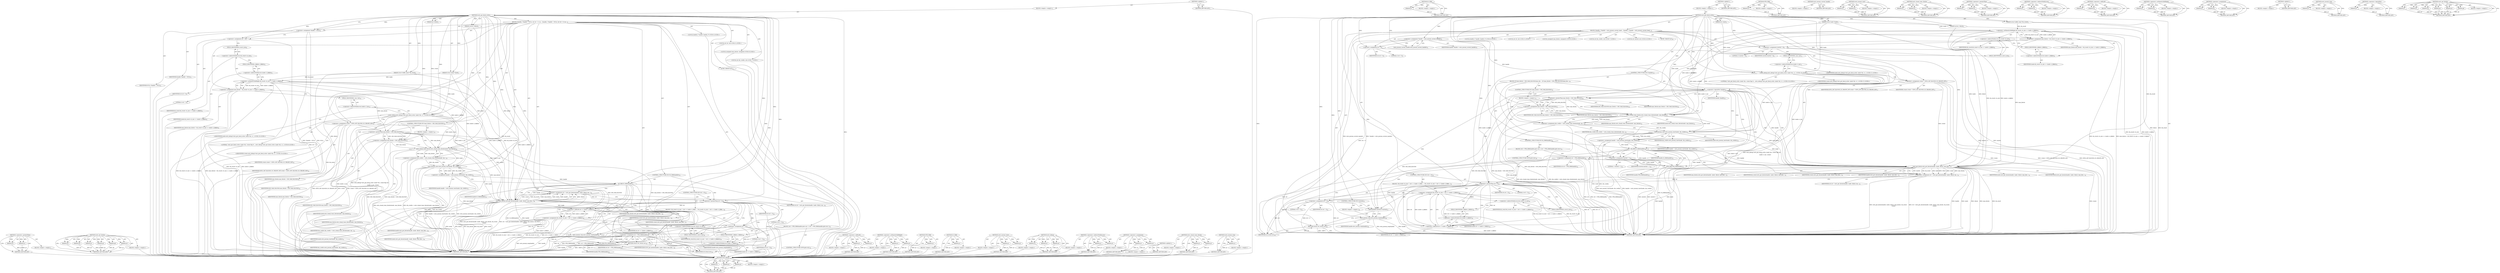 digraph "ext4_get_blocks" {
vulnerable_150 [label=<(METHOD,&lt;operator&gt;.greaterThan)>];
vulnerable_151 [label=<(PARAM,p1)>];
vulnerable_152 [label=<(PARAM,p2)>];
vulnerable_153 [label=<(BLOCK,&lt;empty&gt;,&lt;empty&gt;)>];
vulnerable_154 [label=<(METHOD_RETURN,ANY)>];
vulnerable_173 [label=<(METHOD,ext4_get_blocks)>];
vulnerable_174 [label=<(PARAM,p1)>];
vulnerable_175 [label=<(PARAM,p2)>];
vulnerable_176 [label=<(PARAM,p3)>];
vulnerable_177 [label=<(PARAM,p4)>];
vulnerable_178 [label=<(PARAM,p5)>];
vulnerable_179 [label=<(PARAM,p6)>];
vulnerable_180 [label=<(BLOCK,&lt;empty&gt;,&lt;empty&gt;)>];
vulnerable_181 [label=<(METHOD_RETURN,ANY)>];
vulnerable_6 [label=<(METHOD,&lt;global&gt;)<SUB>1</SUB>>];
vulnerable_7 [label=<(BLOCK,&lt;empty&gt;,&lt;empty&gt;)<SUB>1</SUB>>];
vulnerable_8 [label=<(METHOD,ext4_get_block_write)<SUB>1</SUB>>];
vulnerable_9 [label=<(PARAM,struct inode *inode)<SUB>1</SUB>>];
vulnerable_10 [label=<(PARAM,sector_t iblock)<SUB>1</SUB>>];
vulnerable_11 [label=<(PARAM,struct buffer_head *bh_result)<SUB>2</SUB>>];
vulnerable_12 [label=<(PARAM,int create)<SUB>2</SUB>>];
vulnerable_13 [label=<(BLOCK,{
	handle_t *handle = NULL;
 	int ret = 0;
 	un...,{
	handle_t *handle = NULL;
 	int ret = 0;
 	un...)<SUB>3</SUB>>];
vulnerable_14 [label="<(LOCAL,handle_t* handle: handle_t*)<SUB>4</SUB>>"];
vulnerable_15 [label=<(&lt;operator&gt;.assignment,*handle = NULL)<SUB>4</SUB>>];
vulnerable_16 [label=<(IDENTIFIER,handle,*handle = NULL)<SUB>4</SUB>>];
vulnerable_17 [label=<(IDENTIFIER,NULL,*handle = NULL)<SUB>4</SUB>>];
vulnerable_18 [label="<(LOCAL,int ret: int)<SUB>5</SUB>>"];
vulnerable_19 [label=<(&lt;operator&gt;.assignment,ret = 0)<SUB>5</SUB>>];
vulnerable_20 [label=<(IDENTIFIER,ret,ret = 0)<SUB>5</SUB>>];
vulnerable_21 [label=<(LITERAL,0,ret = 0)<SUB>5</SUB>>];
vulnerable_22 [label="<(LOCAL,unsigned max_blocks: unsigned)<SUB>6</SUB>>"];
vulnerable_23 [label=<(&lt;operator&gt;.assignment,max_blocks = bh_result-&gt;b_size &gt;&gt; inode-&gt;i_blkbits)<SUB>6</SUB>>];
vulnerable_24 [label=<(IDENTIFIER,max_blocks,max_blocks = bh_result-&gt;b_size &gt;&gt; inode-&gt;i_blkbits)<SUB>6</SUB>>];
vulnerable_25 [label=<(&lt;operator&gt;.arithmeticShiftRight,bh_result-&gt;b_size &gt;&gt; inode-&gt;i_blkbits)<SUB>6</SUB>>];
vulnerable_26 [label=<(&lt;operator&gt;.indirectFieldAccess,bh_result-&gt;b_size)<SUB>6</SUB>>];
vulnerable_27 [label=<(IDENTIFIER,bh_result,bh_result-&gt;b_size &gt;&gt; inode-&gt;i_blkbits)<SUB>6</SUB>>];
vulnerable_28 [label=<(FIELD_IDENTIFIER,b_size,b_size)<SUB>6</SUB>>];
vulnerable_29 [label=<(&lt;operator&gt;.indirectFieldAccess,inode-&gt;i_blkbits)<SUB>6</SUB>>];
vulnerable_30 [label=<(IDENTIFIER,inode,bh_result-&gt;b_size &gt;&gt; inode-&gt;i_blkbits)<SUB>6</SUB>>];
vulnerable_31 [label=<(FIELD_IDENTIFIER,i_blkbits,i_blkbits)<SUB>6</SUB>>];
vulnerable_32 [label="<(LOCAL,int dio_credits: int)<SUB>7</SUB>>"];
vulnerable_33 [label="<(ext4_debug,ext4_debug(&quot;ext4_get_block_write: inode %lu, cr...)<SUB>9</SUB>>"];
vulnerable_34 [label="<(LITERAL,&quot;ext4_get_block_write: inode %lu, create flag %...,ext4_debug(&quot;ext4_get_block_write: inode %lu, cr...)<SUB>9</SUB>>"];
vulnerable_35 [label=<(&lt;operator&gt;.indirectFieldAccess,inode-&gt;i_ino)<SUB>10</SUB>>];
vulnerable_36 [label="<(IDENTIFIER,inode,ext4_debug(&quot;ext4_get_block_write: inode %lu, cr...)<SUB>10</SUB>>"];
vulnerable_37 [label=<(FIELD_IDENTIFIER,i_ino,i_ino)<SUB>10</SUB>>];
vulnerable_38 [label="<(IDENTIFIER,create,ext4_debug(&quot;ext4_get_block_write: inode %lu, cr...)<SUB>10</SUB>>"];
vulnerable_39 [label=<(&lt;operator&gt;.assignment,create = EXT4_GET_BLOCKS_IO_CREATE_EXT)<SUB>16</SUB>>];
vulnerable_40 [label=<(IDENTIFIER,create,create = EXT4_GET_BLOCKS_IO_CREATE_EXT)<SUB>16</SUB>>];
vulnerable_41 [label=<(IDENTIFIER,EXT4_GET_BLOCKS_IO_CREATE_EXT,create = EXT4_GET_BLOCKS_IO_CREATE_EXT)<SUB>16</SUB>>];
vulnerable_42 [label=<(CONTROL_STRUCTURE,IF,if (max_blocks &gt; DIO_MAX_BLOCKS))<SUB>18</SUB>>];
vulnerable_43 [label=<(&lt;operator&gt;.greaterThan,max_blocks &gt; DIO_MAX_BLOCKS)<SUB>18</SUB>>];
vulnerable_44 [label=<(IDENTIFIER,max_blocks,max_blocks &gt; DIO_MAX_BLOCKS)<SUB>18</SUB>>];
vulnerable_45 [label=<(IDENTIFIER,DIO_MAX_BLOCKS,max_blocks &gt; DIO_MAX_BLOCKS)<SUB>18</SUB>>];
vulnerable_46 [label=<(BLOCK,&lt;empty&gt;,&lt;empty&gt;)<SUB>19</SUB>>];
vulnerable_47 [label=<(&lt;operator&gt;.assignment,max_blocks = DIO_MAX_BLOCKS)<SUB>19</SUB>>];
vulnerable_48 [label=<(IDENTIFIER,max_blocks,max_blocks = DIO_MAX_BLOCKS)<SUB>19</SUB>>];
vulnerable_49 [label=<(IDENTIFIER,DIO_MAX_BLOCKS,max_blocks = DIO_MAX_BLOCKS)<SUB>19</SUB>>];
vulnerable_50 [label=<(&lt;operator&gt;.assignment,dio_credits = ext4_chunk_trans_blocks(inode, ma...)<SUB>20</SUB>>];
vulnerable_51 [label=<(IDENTIFIER,dio_credits,dio_credits = ext4_chunk_trans_blocks(inode, ma...)<SUB>20</SUB>>];
vulnerable_52 [label=<(ext4_chunk_trans_blocks,ext4_chunk_trans_blocks(inode, max_blocks))<SUB>20</SUB>>];
vulnerable_53 [label=<(IDENTIFIER,inode,ext4_chunk_trans_blocks(inode, max_blocks))<SUB>20</SUB>>];
vulnerable_54 [label=<(IDENTIFIER,max_blocks,ext4_chunk_trans_blocks(inode, max_blocks))<SUB>20</SUB>>];
vulnerable_55 [label=<(&lt;operator&gt;.assignment,handle = ext4_journal_start(inode, dio_credits))<SUB>21</SUB>>];
vulnerable_56 [label=<(IDENTIFIER,handle,handle = ext4_journal_start(inode, dio_credits))<SUB>21</SUB>>];
vulnerable_57 [label=<(ext4_journal_start,ext4_journal_start(inode, dio_credits))<SUB>21</SUB>>];
vulnerable_58 [label=<(IDENTIFIER,inode,ext4_journal_start(inode, dio_credits))<SUB>21</SUB>>];
vulnerable_59 [label=<(IDENTIFIER,dio_credits,ext4_journal_start(inode, dio_credits))<SUB>21</SUB>>];
vulnerable_60 [label=<(CONTROL_STRUCTURE,IF,if (IS_ERR(handle)))<SUB>22</SUB>>];
vulnerable_61 [label=<(IS_ERR,IS_ERR(handle))<SUB>22</SUB>>];
vulnerable_62 [label=<(IDENTIFIER,handle,IS_ERR(handle))<SUB>22</SUB>>];
vulnerable_63 [label=<(BLOCK,{
		ret = PTR_ERR(handle);
		goto out;
 	},{
		ret = PTR_ERR(handle);
		goto out;
 	})<SUB>22</SUB>>];
vulnerable_64 [label=<(&lt;operator&gt;.assignment,ret = PTR_ERR(handle))<SUB>23</SUB>>];
vulnerable_65 [label=<(IDENTIFIER,ret,ret = PTR_ERR(handle))<SUB>23</SUB>>];
vulnerable_66 [label=<(PTR_ERR,PTR_ERR(handle))<SUB>23</SUB>>];
vulnerable_67 [label=<(IDENTIFIER,handle,PTR_ERR(handle))<SUB>23</SUB>>];
vulnerable_68 [label=<(CONTROL_STRUCTURE,GOTO,goto out;)<SUB>24</SUB>>];
vulnerable_69 [label=<(&lt;operator&gt;.assignment,ret = ext4_get_blocks(handle, inode, iblock, ma...)<SUB>26</SUB>>];
vulnerable_70 [label=<(IDENTIFIER,ret,ret = ext4_get_blocks(handle, inode, iblock, ma...)<SUB>26</SUB>>];
vulnerable_71 [label=<(ext4_get_blocks,ext4_get_blocks(handle, inode, iblock, max_bloc...)<SUB>26</SUB>>];
vulnerable_72 [label=<(IDENTIFIER,handle,ext4_get_blocks(handle, inode, iblock, max_bloc...)<SUB>26</SUB>>];
vulnerable_73 [label=<(IDENTIFIER,inode,ext4_get_blocks(handle, inode, iblock, max_bloc...)<SUB>26</SUB>>];
vulnerable_74 [label=<(IDENTIFIER,iblock,ext4_get_blocks(handle, inode, iblock, max_bloc...)<SUB>26</SUB>>];
vulnerable_75 [label=<(IDENTIFIER,max_blocks,ext4_get_blocks(handle, inode, iblock, max_bloc...)<SUB>26</SUB>>];
vulnerable_76 [label=<(IDENTIFIER,bh_result,ext4_get_blocks(handle, inode, iblock, max_bloc...)<SUB>26</SUB>>];
vulnerable_77 [label=<(IDENTIFIER,create,ext4_get_blocks(handle, inode, iblock, max_bloc...)<SUB>27</SUB>>];
vulnerable_78 [label=<(CONTROL_STRUCTURE,IF,if (ret &gt; 0))<SUB>28</SUB>>];
vulnerable_79 [label=<(&lt;operator&gt;.greaterThan,ret &gt; 0)<SUB>28</SUB>>];
vulnerable_80 [label=<(IDENTIFIER,ret,ret &gt; 0)<SUB>28</SUB>>];
vulnerable_81 [label=<(LITERAL,0,ret &gt; 0)<SUB>28</SUB>>];
vulnerable_82 [label=<(BLOCK,{
 		bh_result-&gt;b_size = (ret &lt;&lt; inode-&gt;i_blkbi...,{
 		bh_result-&gt;b_size = (ret &lt;&lt; inode-&gt;i_blkbi...)<SUB>28</SUB>>];
vulnerable_83 [label=<(&lt;operator&gt;.assignment,bh_result-&gt;b_size = (ret &lt;&lt; inode-&gt;i_blkbits))<SUB>29</SUB>>];
vulnerable_84 [label=<(&lt;operator&gt;.indirectFieldAccess,bh_result-&gt;b_size)<SUB>29</SUB>>];
vulnerable_85 [label=<(IDENTIFIER,bh_result,bh_result-&gt;b_size = (ret &lt;&lt; inode-&gt;i_blkbits))<SUB>29</SUB>>];
vulnerable_86 [label=<(FIELD_IDENTIFIER,b_size,b_size)<SUB>29</SUB>>];
vulnerable_87 [label=<(&lt;operator&gt;.shiftLeft,ret &lt;&lt; inode-&gt;i_blkbits)<SUB>29</SUB>>];
vulnerable_88 [label=<(IDENTIFIER,ret,ret &lt;&lt; inode-&gt;i_blkbits)<SUB>29</SUB>>];
vulnerable_89 [label=<(&lt;operator&gt;.indirectFieldAccess,inode-&gt;i_blkbits)<SUB>29</SUB>>];
vulnerable_90 [label=<(IDENTIFIER,inode,ret &lt;&lt; inode-&gt;i_blkbits)<SUB>29</SUB>>];
vulnerable_91 [label=<(FIELD_IDENTIFIER,i_blkbits,i_blkbits)<SUB>29</SUB>>];
vulnerable_92 [label=<(&lt;operator&gt;.assignment,ret = 0)<SUB>30</SUB>>];
vulnerable_93 [label=<(IDENTIFIER,ret,ret = 0)<SUB>30</SUB>>];
vulnerable_94 [label=<(LITERAL,0,ret = 0)<SUB>30</SUB>>];
vulnerable_95 [label=<(ext4_journal_stop,ext4_journal_stop(handle))<SUB>32</SUB>>];
vulnerable_96 [label=<(IDENTIFIER,handle,ext4_journal_stop(handle))<SUB>32</SUB>>];
vulnerable_97 [label=<(JUMP_TARGET,out)<SUB>33</SUB>>];
vulnerable_98 [label=<(RETURN,return ret;,return ret;)<SUB>34</SUB>>];
vulnerable_99 [label=<(IDENTIFIER,ret,return ret;)<SUB>34</SUB>>];
vulnerable_100 [label=<(METHOD_RETURN,int)<SUB>1</SUB>>];
vulnerable_102 [label=<(METHOD_RETURN,ANY)<SUB>1</SUB>>];
vulnerable_182 [label=<(METHOD,&lt;operator&gt;.shiftLeft)>];
vulnerable_183 [label=<(PARAM,p1)>];
vulnerable_184 [label=<(PARAM,p2)>];
vulnerable_185 [label=<(BLOCK,&lt;empty&gt;,&lt;empty&gt;)>];
vulnerable_186 [label=<(METHOD_RETURN,ANY)>];
vulnerable_134 [label=<(METHOD,&lt;operator&gt;.arithmeticShiftRight)>];
vulnerable_135 [label=<(PARAM,p1)>];
vulnerable_136 [label=<(PARAM,p2)>];
vulnerable_137 [label=<(BLOCK,&lt;empty&gt;,&lt;empty&gt;)>];
vulnerable_138 [label=<(METHOD_RETURN,ANY)>];
vulnerable_169 [label=<(METHOD,PTR_ERR)>];
vulnerable_170 [label=<(PARAM,p1)>];
vulnerable_171 [label=<(BLOCK,&lt;empty&gt;,&lt;empty&gt;)>];
vulnerable_172 [label=<(METHOD_RETURN,ANY)>];
vulnerable_165 [label=<(METHOD,IS_ERR)>];
vulnerable_166 [label=<(PARAM,p1)>];
vulnerable_167 [label=<(BLOCK,&lt;empty&gt;,&lt;empty&gt;)>];
vulnerable_168 [label=<(METHOD_RETURN,ANY)>];
vulnerable_160 [label=<(METHOD,ext4_journal_start)>];
vulnerable_161 [label=<(PARAM,p1)>];
vulnerable_162 [label=<(PARAM,p2)>];
vulnerable_163 [label=<(BLOCK,&lt;empty&gt;,&lt;empty&gt;)>];
vulnerable_164 [label=<(METHOD_RETURN,ANY)>];
vulnerable_144 [label=<(METHOD,ext4_debug)>];
vulnerable_145 [label=<(PARAM,p1)>];
vulnerable_146 [label=<(PARAM,p2)>];
vulnerable_147 [label=<(PARAM,p3)>];
vulnerable_148 [label=<(BLOCK,&lt;empty&gt;,&lt;empty&gt;)>];
vulnerable_149 [label=<(METHOD_RETURN,ANY)>];
vulnerable_139 [label=<(METHOD,&lt;operator&gt;.indirectFieldAccess)>];
vulnerable_140 [label=<(PARAM,p1)>];
vulnerable_141 [label=<(PARAM,p2)>];
vulnerable_142 [label=<(BLOCK,&lt;empty&gt;,&lt;empty&gt;)>];
vulnerable_143 [label=<(METHOD_RETURN,ANY)>];
vulnerable_129 [label=<(METHOD,&lt;operator&gt;.assignment)>];
vulnerable_130 [label=<(PARAM,p1)>];
vulnerable_131 [label=<(PARAM,p2)>];
vulnerable_132 [label=<(BLOCK,&lt;empty&gt;,&lt;empty&gt;)>];
vulnerable_133 [label=<(METHOD_RETURN,ANY)>];
vulnerable_123 [label=<(METHOD,&lt;global&gt;)<SUB>1</SUB>>];
vulnerable_124 [label=<(BLOCK,&lt;empty&gt;,&lt;empty&gt;)>];
vulnerable_125 [label=<(METHOD_RETURN,ANY)>];
vulnerable_155 [label=<(METHOD,ext4_chunk_trans_blocks)>];
vulnerable_156 [label=<(PARAM,p1)>];
vulnerable_157 [label=<(PARAM,p2)>];
vulnerable_158 [label=<(BLOCK,&lt;empty&gt;,&lt;empty&gt;)>];
vulnerable_159 [label=<(METHOD_RETURN,ANY)>];
vulnerable_187 [label=<(METHOD,ext4_journal_stop)>];
vulnerable_188 [label=<(PARAM,p1)>];
vulnerable_189 [label=<(BLOCK,&lt;empty&gt;,&lt;empty&gt;)>];
vulnerable_190 [label=<(METHOD_RETURN,ANY)>];
fixed_161 [label=<(METHOD,ext4_debug)>];
fixed_162 [label=<(PARAM,p1)>];
fixed_163 [label=<(PARAM,p2)>];
fixed_164 [label=<(PARAM,p3)>];
fixed_165 [label=<(BLOCK,&lt;empty&gt;,&lt;empty&gt;)>];
fixed_166 [label=<(METHOD_RETURN,ANY)>];
fixed_186 [label=<(METHOD,IS_ERR)>];
fixed_187 [label=<(PARAM,p1)>];
fixed_188 [label=<(BLOCK,&lt;empty&gt;,&lt;empty&gt;)>];
fixed_189 [label=<(METHOD_RETURN,ANY)>];
fixed_6 [label=<(METHOD,&lt;global&gt;)<SUB>1</SUB>>];
fixed_7 [label=<(BLOCK,&lt;empty&gt;,&lt;empty&gt;)<SUB>1</SUB>>];
fixed_8 [label=<(METHOD,ext4_get_block_write)<SUB>1</SUB>>];
fixed_9 [label=<(PARAM,struct inode *inode)<SUB>1</SUB>>];
fixed_10 [label=<(PARAM,sector_t iblock)<SUB>1</SUB>>];
fixed_11 [label=<(PARAM,struct buffer_head *bh_result)<SUB>2</SUB>>];
fixed_12 [label=<(PARAM,int create)<SUB>2</SUB>>];
fixed_13 [label=<(BLOCK,{
	handle_t *handle = ext4_journal_current_hand...,{
	handle_t *handle = ext4_journal_current_hand...)<SUB>3</SUB>>];
fixed_14 [label="<(LOCAL,handle_t* handle: handle_t*)<SUB>4</SUB>>"];
fixed_15 [label=<(&lt;operator&gt;.assignment,*handle = ext4_journal_current_handle())<SUB>4</SUB>>];
fixed_16 [label=<(IDENTIFIER,handle,*handle = ext4_journal_current_handle())<SUB>4</SUB>>];
fixed_17 [label=<(ext4_journal_current_handle,ext4_journal_current_handle())<SUB>4</SUB>>];
fixed_18 [label="<(LOCAL,int ret: int)<SUB>5</SUB>>"];
fixed_19 [label=<(&lt;operator&gt;.assignment,ret = 0)<SUB>5</SUB>>];
fixed_20 [label=<(IDENTIFIER,ret,ret = 0)<SUB>5</SUB>>];
fixed_21 [label=<(LITERAL,0,ret = 0)<SUB>5</SUB>>];
fixed_22 [label="<(LOCAL,unsigned max_blocks: unsigned)<SUB>6</SUB>>"];
fixed_23 [label=<(&lt;operator&gt;.assignment,max_blocks = bh_result-&gt;b_size &gt;&gt; inode-&gt;i_blkbits)<SUB>6</SUB>>];
fixed_24 [label=<(IDENTIFIER,max_blocks,max_blocks = bh_result-&gt;b_size &gt;&gt; inode-&gt;i_blkbits)<SUB>6</SUB>>];
fixed_25 [label=<(&lt;operator&gt;.arithmeticShiftRight,bh_result-&gt;b_size &gt;&gt; inode-&gt;i_blkbits)<SUB>6</SUB>>];
fixed_26 [label=<(&lt;operator&gt;.indirectFieldAccess,bh_result-&gt;b_size)<SUB>6</SUB>>];
fixed_27 [label=<(IDENTIFIER,bh_result,bh_result-&gt;b_size &gt;&gt; inode-&gt;i_blkbits)<SUB>6</SUB>>];
fixed_28 [label=<(FIELD_IDENTIFIER,b_size,b_size)<SUB>6</SUB>>];
fixed_29 [label=<(&lt;operator&gt;.indirectFieldAccess,inode-&gt;i_blkbits)<SUB>6</SUB>>];
fixed_30 [label=<(IDENTIFIER,inode,bh_result-&gt;b_size &gt;&gt; inode-&gt;i_blkbits)<SUB>6</SUB>>];
fixed_31 [label=<(FIELD_IDENTIFIER,i_blkbits,i_blkbits)<SUB>6</SUB>>];
fixed_32 [label="<(LOCAL,int dio_credits: int)<SUB>7</SUB>>"];
fixed_33 [label="<(LOCAL,int started: int)<SUB>8</SUB>>"];
fixed_34 [label=<(&lt;operator&gt;.assignment,started = 0)<SUB>8</SUB>>];
fixed_35 [label=<(IDENTIFIER,started,started = 0)<SUB>8</SUB>>];
fixed_36 [label=<(LITERAL,0,started = 0)<SUB>8</SUB>>];
fixed_37 [label="<(ext4_debug,ext4_debug(&quot;ext4_get_block_write: inode %lu, cr...)<SUB>10</SUB>>"];
fixed_38 [label="<(LITERAL,&quot;ext4_get_block_write: inode %lu, create flag %...,ext4_debug(&quot;ext4_get_block_write: inode %lu, cr...)<SUB>10</SUB>>"];
fixed_39 [label=<(&lt;operator&gt;.indirectFieldAccess,inode-&gt;i_ino)<SUB>11</SUB>>];
fixed_40 [label="<(IDENTIFIER,inode,ext4_debug(&quot;ext4_get_block_write: inode %lu, cr...)<SUB>11</SUB>>"];
fixed_41 [label=<(FIELD_IDENTIFIER,i_ino,i_ino)<SUB>11</SUB>>];
fixed_42 [label="<(IDENTIFIER,create,ext4_debug(&quot;ext4_get_block_write: inode %lu, cr...)<SUB>11</SUB>>"];
fixed_43 [label=<(&lt;operator&gt;.assignment,create = EXT4_GET_BLOCKS_IO_CREATE_EXT)<SUB>17</SUB>>];
fixed_44 [label=<(IDENTIFIER,create,create = EXT4_GET_BLOCKS_IO_CREATE_EXT)<SUB>17</SUB>>];
fixed_45 [label=<(IDENTIFIER,EXT4_GET_BLOCKS_IO_CREATE_EXT,create = EXT4_GET_BLOCKS_IO_CREATE_EXT)<SUB>17</SUB>>];
fixed_46 [label=<(CONTROL_STRUCTURE,IF,if (!handle))<SUB>19</SUB>>];
fixed_47 [label=<(&lt;operator&gt;.logicalNot,!handle)<SUB>19</SUB>>];
fixed_48 [label=<(IDENTIFIER,handle,!handle)<SUB>19</SUB>>];
fixed_49 [label=<(BLOCK,{
		if (max_blocks &gt; DIO_MAX_BLOCKS)
			max_blo...,{
		if (max_blocks &gt; DIO_MAX_BLOCKS)
			max_blo...)<SUB>19</SUB>>];
fixed_50 [label=<(CONTROL_STRUCTURE,IF,if (max_blocks &gt; DIO_MAX_BLOCKS))<SUB>20</SUB>>];
fixed_51 [label=<(&lt;operator&gt;.greaterThan,max_blocks &gt; DIO_MAX_BLOCKS)<SUB>20</SUB>>];
fixed_52 [label=<(IDENTIFIER,max_blocks,max_blocks &gt; DIO_MAX_BLOCKS)<SUB>20</SUB>>];
fixed_53 [label=<(IDENTIFIER,DIO_MAX_BLOCKS,max_blocks &gt; DIO_MAX_BLOCKS)<SUB>20</SUB>>];
fixed_54 [label=<(BLOCK,&lt;empty&gt;,&lt;empty&gt;)<SUB>21</SUB>>];
fixed_55 [label=<(&lt;operator&gt;.assignment,max_blocks = DIO_MAX_BLOCKS)<SUB>21</SUB>>];
fixed_56 [label=<(IDENTIFIER,max_blocks,max_blocks = DIO_MAX_BLOCKS)<SUB>21</SUB>>];
fixed_57 [label=<(IDENTIFIER,DIO_MAX_BLOCKS,max_blocks = DIO_MAX_BLOCKS)<SUB>21</SUB>>];
fixed_58 [label=<(&lt;operator&gt;.assignment,dio_credits = ext4_chunk_trans_blocks(inode, ma...)<SUB>22</SUB>>];
fixed_59 [label=<(IDENTIFIER,dio_credits,dio_credits = ext4_chunk_trans_blocks(inode, ma...)<SUB>22</SUB>>];
fixed_60 [label=<(ext4_chunk_trans_blocks,ext4_chunk_trans_blocks(inode, max_blocks))<SUB>22</SUB>>];
fixed_61 [label=<(IDENTIFIER,inode,ext4_chunk_trans_blocks(inode, max_blocks))<SUB>22</SUB>>];
fixed_62 [label=<(IDENTIFIER,max_blocks,ext4_chunk_trans_blocks(inode, max_blocks))<SUB>22</SUB>>];
fixed_63 [label=<(&lt;operator&gt;.assignment,handle = ext4_journal_start(inode, dio_credits))<SUB>23</SUB>>];
fixed_64 [label=<(IDENTIFIER,handle,handle = ext4_journal_start(inode, dio_credits))<SUB>23</SUB>>];
fixed_65 [label=<(ext4_journal_start,ext4_journal_start(inode, dio_credits))<SUB>23</SUB>>];
fixed_66 [label=<(IDENTIFIER,inode,ext4_journal_start(inode, dio_credits))<SUB>23</SUB>>];
fixed_67 [label=<(IDENTIFIER,dio_credits,ext4_journal_start(inode, dio_credits))<SUB>23</SUB>>];
fixed_68 [label=<(CONTROL_STRUCTURE,IF,if (IS_ERR(handle)))<SUB>24</SUB>>];
fixed_69 [label=<(IS_ERR,IS_ERR(handle))<SUB>24</SUB>>];
fixed_70 [label=<(IDENTIFIER,handle,IS_ERR(handle))<SUB>24</SUB>>];
fixed_71 [label=<(BLOCK,{
			ret = PTR_ERR(handle);
			goto out;
		},{
			ret = PTR_ERR(handle);
			goto out;
		})<SUB>24</SUB>>];
fixed_72 [label=<(&lt;operator&gt;.assignment,ret = PTR_ERR(handle))<SUB>25</SUB>>];
fixed_73 [label=<(IDENTIFIER,ret,ret = PTR_ERR(handle))<SUB>25</SUB>>];
fixed_74 [label=<(PTR_ERR,PTR_ERR(handle))<SUB>25</SUB>>];
fixed_75 [label=<(IDENTIFIER,handle,PTR_ERR(handle))<SUB>25</SUB>>];
fixed_76 [label=<(CONTROL_STRUCTURE,GOTO,goto out;)<SUB>26</SUB>>];
fixed_77 [label=<(&lt;operator&gt;.assignment,started = 1)<SUB>28</SUB>>];
fixed_78 [label=<(IDENTIFIER,started,started = 1)<SUB>28</SUB>>];
fixed_79 [label=<(LITERAL,1,started = 1)<SUB>28</SUB>>];
fixed_80 [label=<(&lt;operator&gt;.assignment,ret = ext4_get_blocks(handle, inode, iblock, ma...)<SUB>31</SUB>>];
fixed_81 [label=<(IDENTIFIER,ret,ret = ext4_get_blocks(handle, inode, iblock, ma...)<SUB>31</SUB>>];
fixed_82 [label=<(ext4_get_blocks,ext4_get_blocks(handle, inode, iblock, max_bloc...)<SUB>31</SUB>>];
fixed_83 [label=<(IDENTIFIER,handle,ext4_get_blocks(handle, inode, iblock, max_bloc...)<SUB>31</SUB>>];
fixed_84 [label=<(IDENTIFIER,inode,ext4_get_blocks(handle, inode, iblock, max_bloc...)<SUB>31</SUB>>];
fixed_85 [label=<(IDENTIFIER,iblock,ext4_get_blocks(handle, inode, iblock, max_bloc...)<SUB>31</SUB>>];
fixed_86 [label=<(IDENTIFIER,max_blocks,ext4_get_blocks(handle, inode, iblock, max_bloc...)<SUB>31</SUB>>];
fixed_87 [label=<(IDENTIFIER,bh_result,ext4_get_blocks(handle, inode, iblock, max_bloc...)<SUB>31</SUB>>];
fixed_88 [label=<(IDENTIFIER,create,ext4_get_blocks(handle, inode, iblock, max_bloc...)<SUB>32</SUB>>];
fixed_89 [label=<(CONTROL_STRUCTURE,IF,if (ret &gt; 0))<SUB>33</SUB>>];
fixed_90 [label=<(&lt;operator&gt;.greaterThan,ret &gt; 0)<SUB>33</SUB>>];
fixed_91 [label=<(IDENTIFIER,ret,ret &gt; 0)<SUB>33</SUB>>];
fixed_92 [label=<(LITERAL,0,ret &gt; 0)<SUB>33</SUB>>];
fixed_93 [label=<(BLOCK,{
 		bh_result-&gt;b_size = (ret &lt;&lt; inode-&gt;i_blkbi...,{
 		bh_result-&gt;b_size = (ret &lt;&lt; inode-&gt;i_blkbi...)<SUB>33</SUB>>];
fixed_94 [label=<(&lt;operator&gt;.assignment,bh_result-&gt;b_size = (ret &lt;&lt; inode-&gt;i_blkbits))<SUB>34</SUB>>];
fixed_95 [label=<(&lt;operator&gt;.indirectFieldAccess,bh_result-&gt;b_size)<SUB>34</SUB>>];
fixed_96 [label=<(IDENTIFIER,bh_result,bh_result-&gt;b_size = (ret &lt;&lt; inode-&gt;i_blkbits))<SUB>34</SUB>>];
fixed_97 [label=<(FIELD_IDENTIFIER,b_size,b_size)<SUB>34</SUB>>];
fixed_98 [label=<(&lt;operator&gt;.shiftLeft,ret &lt;&lt; inode-&gt;i_blkbits)<SUB>34</SUB>>];
fixed_99 [label=<(IDENTIFIER,ret,ret &lt;&lt; inode-&gt;i_blkbits)<SUB>34</SUB>>];
fixed_100 [label=<(&lt;operator&gt;.indirectFieldAccess,inode-&gt;i_blkbits)<SUB>34</SUB>>];
fixed_101 [label=<(IDENTIFIER,inode,ret &lt;&lt; inode-&gt;i_blkbits)<SUB>34</SUB>>];
fixed_102 [label=<(FIELD_IDENTIFIER,i_blkbits,i_blkbits)<SUB>34</SUB>>];
fixed_103 [label=<(&lt;operator&gt;.assignment,ret = 0)<SUB>35</SUB>>];
fixed_104 [label=<(IDENTIFIER,ret,ret = 0)<SUB>35</SUB>>];
fixed_105 [label=<(LITERAL,0,ret = 0)<SUB>35</SUB>>];
fixed_106 [label=<(CONTROL_STRUCTURE,IF,if (started))<SUB>37</SUB>>];
fixed_107 [label=<(IDENTIFIER,started,if (started))<SUB>37</SUB>>];
fixed_108 [label=<(BLOCK,&lt;empty&gt;,&lt;empty&gt;)<SUB>38</SUB>>];
fixed_109 [label=<(ext4_journal_stop,ext4_journal_stop(handle))<SUB>38</SUB>>];
fixed_110 [label=<(IDENTIFIER,handle,ext4_journal_stop(handle))<SUB>38</SUB>>];
fixed_111 [label=<(JUMP_TARGET,out)<SUB>39</SUB>>];
fixed_112 [label=<(RETURN,return ret;,return ret;)<SUB>40</SUB>>];
fixed_113 [label=<(IDENTIFIER,ret,return ret;)<SUB>40</SUB>>];
fixed_114 [label=<(METHOD_RETURN,int)<SUB>1</SUB>>];
fixed_116 [label=<(METHOD_RETURN,ANY)<SUB>1</SUB>>];
fixed_190 [label=<(METHOD,PTR_ERR)>];
fixed_191 [label=<(PARAM,p1)>];
fixed_192 [label=<(BLOCK,&lt;empty&gt;,&lt;empty&gt;)>];
fixed_193 [label=<(METHOD_RETURN,ANY)>];
fixed_148 [label=<(METHOD,ext4_journal_current_handle)>];
fixed_149 [label=<(BLOCK,&lt;empty&gt;,&lt;empty&gt;)>];
fixed_150 [label=<(METHOD_RETURN,ANY)>];
fixed_181 [label=<(METHOD,ext4_journal_start)>];
fixed_182 [label=<(PARAM,p1)>];
fixed_183 [label=<(PARAM,p2)>];
fixed_184 [label=<(BLOCK,&lt;empty&gt;,&lt;empty&gt;)>];
fixed_185 [label=<(METHOD_RETURN,ANY)>];
fixed_176 [label=<(METHOD,ext4_chunk_trans_blocks)>];
fixed_177 [label=<(PARAM,p1)>];
fixed_178 [label=<(PARAM,p2)>];
fixed_179 [label=<(BLOCK,&lt;empty&gt;,&lt;empty&gt;)>];
fixed_180 [label=<(METHOD_RETURN,ANY)>];
fixed_171 [label=<(METHOD,&lt;operator&gt;.greaterThan)>];
fixed_172 [label=<(PARAM,p1)>];
fixed_173 [label=<(PARAM,p2)>];
fixed_174 [label=<(BLOCK,&lt;empty&gt;,&lt;empty&gt;)>];
fixed_175 [label=<(METHOD_RETURN,ANY)>];
fixed_156 [label=<(METHOD,&lt;operator&gt;.indirectFieldAccess)>];
fixed_157 [label=<(PARAM,p1)>];
fixed_158 [label=<(PARAM,p2)>];
fixed_159 [label=<(BLOCK,&lt;empty&gt;,&lt;empty&gt;)>];
fixed_160 [label=<(METHOD_RETURN,ANY)>];
fixed_203 [label=<(METHOD,&lt;operator&gt;.shiftLeft)>];
fixed_204 [label=<(PARAM,p1)>];
fixed_205 [label=<(PARAM,p2)>];
fixed_206 [label=<(BLOCK,&lt;empty&gt;,&lt;empty&gt;)>];
fixed_207 [label=<(METHOD_RETURN,ANY)>];
fixed_151 [label=<(METHOD,&lt;operator&gt;.arithmeticShiftRight)>];
fixed_152 [label=<(PARAM,p1)>];
fixed_153 [label=<(PARAM,p2)>];
fixed_154 [label=<(BLOCK,&lt;empty&gt;,&lt;empty&gt;)>];
fixed_155 [label=<(METHOD_RETURN,ANY)>];
fixed_143 [label=<(METHOD,&lt;operator&gt;.assignment)>];
fixed_144 [label=<(PARAM,p1)>];
fixed_145 [label=<(PARAM,p2)>];
fixed_146 [label=<(BLOCK,&lt;empty&gt;,&lt;empty&gt;)>];
fixed_147 [label=<(METHOD_RETURN,ANY)>];
fixed_137 [label=<(METHOD,&lt;global&gt;)<SUB>1</SUB>>];
fixed_138 [label=<(BLOCK,&lt;empty&gt;,&lt;empty&gt;)>];
fixed_139 [label=<(METHOD_RETURN,ANY)>];
fixed_208 [label=<(METHOD,ext4_journal_stop)>];
fixed_209 [label=<(PARAM,p1)>];
fixed_210 [label=<(BLOCK,&lt;empty&gt;,&lt;empty&gt;)>];
fixed_211 [label=<(METHOD_RETURN,ANY)>];
fixed_167 [label=<(METHOD,&lt;operator&gt;.logicalNot)>];
fixed_168 [label=<(PARAM,p1)>];
fixed_169 [label=<(BLOCK,&lt;empty&gt;,&lt;empty&gt;)>];
fixed_170 [label=<(METHOD_RETURN,ANY)>];
fixed_194 [label=<(METHOD,ext4_get_blocks)>];
fixed_195 [label=<(PARAM,p1)>];
fixed_196 [label=<(PARAM,p2)>];
fixed_197 [label=<(PARAM,p3)>];
fixed_198 [label=<(PARAM,p4)>];
fixed_199 [label=<(PARAM,p5)>];
fixed_200 [label=<(PARAM,p6)>];
fixed_201 [label=<(BLOCK,&lt;empty&gt;,&lt;empty&gt;)>];
fixed_202 [label=<(METHOD_RETURN,ANY)>];
vulnerable_150 -> vulnerable_151  [key=0, label="AST: "];
vulnerable_150 -> vulnerable_151  [key=1, label="DDG: "];
vulnerable_150 -> vulnerable_153  [key=0, label="AST: "];
vulnerable_150 -> vulnerable_152  [key=0, label="AST: "];
vulnerable_150 -> vulnerable_152  [key=1, label="DDG: "];
vulnerable_150 -> vulnerable_154  [key=0, label="AST: "];
vulnerable_150 -> vulnerable_154  [key=1, label="CFG: "];
vulnerable_151 -> vulnerable_154  [key=0, label="DDG: p1"];
vulnerable_152 -> vulnerable_154  [key=0, label="DDG: p2"];
vulnerable_153 -> fixed_161  [key=0];
vulnerable_154 -> fixed_161  [key=0];
vulnerable_173 -> vulnerable_174  [key=0, label="AST: "];
vulnerable_173 -> vulnerable_174  [key=1, label="DDG: "];
vulnerable_173 -> vulnerable_180  [key=0, label="AST: "];
vulnerable_173 -> vulnerable_175  [key=0, label="AST: "];
vulnerable_173 -> vulnerable_175  [key=1, label="DDG: "];
vulnerable_173 -> vulnerable_181  [key=0, label="AST: "];
vulnerable_173 -> vulnerable_181  [key=1, label="CFG: "];
vulnerable_173 -> vulnerable_176  [key=0, label="AST: "];
vulnerable_173 -> vulnerable_176  [key=1, label="DDG: "];
vulnerable_173 -> vulnerable_177  [key=0, label="AST: "];
vulnerable_173 -> vulnerable_177  [key=1, label="DDG: "];
vulnerable_173 -> vulnerable_178  [key=0, label="AST: "];
vulnerable_173 -> vulnerable_178  [key=1, label="DDG: "];
vulnerable_173 -> vulnerable_179  [key=0, label="AST: "];
vulnerable_173 -> vulnerable_179  [key=1, label="DDG: "];
vulnerable_174 -> vulnerable_181  [key=0, label="DDG: p1"];
vulnerable_175 -> vulnerable_181  [key=0, label="DDG: p2"];
vulnerable_176 -> vulnerable_181  [key=0, label="DDG: p3"];
vulnerable_177 -> vulnerable_181  [key=0, label="DDG: p4"];
vulnerable_178 -> vulnerable_181  [key=0, label="DDG: p5"];
vulnerable_179 -> vulnerable_181  [key=0, label="DDG: p6"];
vulnerable_180 -> fixed_161  [key=0];
vulnerable_181 -> fixed_161  [key=0];
vulnerable_6 -> vulnerable_7  [key=0, label="AST: "];
vulnerable_6 -> vulnerable_102  [key=0, label="AST: "];
vulnerable_6 -> vulnerable_102  [key=1, label="CFG: "];
vulnerable_7 -> vulnerable_8  [key=0, label="AST: "];
vulnerable_8 -> vulnerable_9  [key=0, label="AST: "];
vulnerable_8 -> vulnerable_9  [key=1, label="DDG: "];
vulnerable_8 -> vulnerable_10  [key=0, label="AST: "];
vulnerable_8 -> vulnerable_10  [key=1, label="DDG: "];
vulnerable_8 -> vulnerable_11  [key=0, label="AST: "];
vulnerable_8 -> vulnerable_11  [key=1, label="DDG: "];
vulnerable_8 -> vulnerable_12  [key=0, label="AST: "];
vulnerable_8 -> vulnerable_12  [key=1, label="DDG: "];
vulnerable_8 -> vulnerable_13  [key=0, label="AST: "];
vulnerable_8 -> vulnerable_100  [key=0, label="AST: "];
vulnerable_8 -> vulnerable_15  [key=0, label="CFG: "];
vulnerable_8 -> vulnerable_15  [key=1, label="DDG: "];
vulnerable_8 -> vulnerable_19  [key=0, label="DDG: "];
vulnerable_8 -> vulnerable_39  [key=0, label="DDG: "];
vulnerable_8 -> vulnerable_33  [key=0, label="DDG: "];
vulnerable_8 -> vulnerable_95  [key=0, label="DDG: "];
vulnerable_8 -> vulnerable_99  [key=0, label="DDG: "];
vulnerable_8 -> vulnerable_43  [key=0, label="DDG: "];
vulnerable_8 -> vulnerable_47  [key=0, label="DDG: "];
vulnerable_8 -> vulnerable_52  [key=0, label="DDG: "];
vulnerable_8 -> vulnerable_57  [key=0, label="DDG: "];
vulnerable_8 -> vulnerable_61  [key=0, label="DDG: "];
vulnerable_8 -> vulnerable_71  [key=0, label="DDG: "];
vulnerable_8 -> vulnerable_79  [key=0, label="DDG: "];
vulnerable_8 -> vulnerable_92  [key=0, label="DDG: "];
vulnerable_8 -> vulnerable_66  [key=0, label="DDG: "];
vulnerable_8 -> vulnerable_87  [key=0, label="DDG: "];
vulnerable_9 -> vulnerable_33  [key=0, label="DDG: inode"];
vulnerable_9 -> vulnerable_25  [key=0, label="DDG: inode"];
vulnerable_9 -> vulnerable_52  [key=0, label="DDG: inode"];
vulnerable_10 -> vulnerable_100  [key=0, label="DDG: iblock"];
vulnerable_10 -> vulnerable_71  [key=0, label="DDG: iblock"];
vulnerable_11 -> vulnerable_100  [key=0, label="DDG: bh_result"];
vulnerable_11 -> vulnerable_25  [key=0, label="DDG: bh_result"];
vulnerable_11 -> vulnerable_71  [key=0, label="DDG: bh_result"];
vulnerable_12 -> vulnerable_33  [key=0, label="DDG: create"];
vulnerable_13 -> vulnerable_14  [key=0, label="AST: "];
vulnerable_13 -> vulnerable_15  [key=0, label="AST: "];
vulnerable_13 -> vulnerable_18  [key=0, label="AST: "];
vulnerable_13 -> vulnerable_19  [key=0, label="AST: "];
vulnerable_13 -> vulnerable_22  [key=0, label="AST: "];
vulnerable_13 -> vulnerable_23  [key=0, label="AST: "];
vulnerable_13 -> vulnerable_32  [key=0, label="AST: "];
vulnerable_13 -> vulnerable_33  [key=0, label="AST: "];
vulnerable_13 -> vulnerable_39  [key=0, label="AST: "];
vulnerable_13 -> vulnerable_42  [key=0, label="AST: "];
vulnerable_13 -> vulnerable_50  [key=0, label="AST: "];
vulnerable_13 -> vulnerable_55  [key=0, label="AST: "];
vulnerable_13 -> vulnerable_60  [key=0, label="AST: "];
vulnerable_13 -> vulnerable_69  [key=0, label="AST: "];
vulnerable_13 -> vulnerable_78  [key=0, label="AST: "];
vulnerable_13 -> vulnerable_95  [key=0, label="AST: "];
vulnerable_13 -> vulnerable_97  [key=0, label="AST: "];
vulnerable_13 -> vulnerable_98  [key=0, label="AST: "];
vulnerable_14 -> fixed_161  [key=0];
vulnerable_15 -> vulnerable_16  [key=0, label="AST: "];
vulnerable_15 -> vulnerable_17  [key=0, label="AST: "];
vulnerable_15 -> vulnerable_19  [key=0, label="CFG: "];
vulnerable_15 -> vulnerable_100  [key=0, label="DDG: *handle = NULL"];
vulnerable_15 -> vulnerable_100  [key=1, label="DDG: NULL"];
vulnerable_16 -> fixed_161  [key=0];
vulnerable_17 -> fixed_161  [key=0];
vulnerable_18 -> fixed_161  [key=0];
vulnerable_19 -> vulnerable_20  [key=0, label="AST: "];
vulnerable_19 -> vulnerable_21  [key=0, label="AST: "];
vulnerable_19 -> vulnerable_28  [key=0, label="CFG: "];
vulnerable_19 -> vulnerable_100  [key=0, label="DDG: ret = 0"];
vulnerable_20 -> fixed_161  [key=0];
vulnerable_21 -> fixed_161  [key=0];
vulnerable_22 -> fixed_161  [key=0];
vulnerable_23 -> vulnerable_24  [key=0, label="AST: "];
vulnerable_23 -> vulnerable_25  [key=0, label="AST: "];
vulnerable_23 -> vulnerable_37  [key=0, label="CFG: "];
vulnerable_23 -> vulnerable_100  [key=0, label="DDG: bh_result-&gt;b_size &gt;&gt; inode-&gt;i_blkbits"];
vulnerable_23 -> vulnerable_100  [key=1, label="DDG: max_blocks = bh_result-&gt;b_size &gt;&gt; inode-&gt;i_blkbits"];
vulnerable_23 -> vulnerable_43  [key=0, label="DDG: max_blocks"];
vulnerable_24 -> fixed_161  [key=0];
vulnerable_25 -> vulnerable_26  [key=0, label="AST: "];
vulnerable_25 -> vulnerable_29  [key=0, label="AST: "];
vulnerable_25 -> vulnerable_23  [key=0, label="CFG: "];
vulnerable_25 -> vulnerable_23  [key=1, label="DDG: bh_result-&gt;b_size"];
vulnerable_25 -> vulnerable_23  [key=2, label="DDG: inode-&gt;i_blkbits"];
vulnerable_25 -> vulnerable_100  [key=0, label="DDG: bh_result-&gt;b_size"];
vulnerable_25 -> vulnerable_100  [key=1, label="DDG: inode-&gt;i_blkbits"];
vulnerable_25 -> vulnerable_52  [key=0, label="DDG: inode-&gt;i_blkbits"];
vulnerable_25 -> vulnerable_57  [key=0, label="DDG: inode-&gt;i_blkbits"];
vulnerable_25 -> vulnerable_71  [key=0, label="DDG: inode-&gt;i_blkbits"];
vulnerable_25 -> vulnerable_71  [key=1, label="DDG: bh_result-&gt;b_size"];
vulnerable_25 -> vulnerable_87  [key=0, label="DDG: inode-&gt;i_blkbits"];
vulnerable_26 -> vulnerable_27  [key=0, label="AST: "];
vulnerable_26 -> vulnerable_28  [key=0, label="AST: "];
vulnerable_26 -> vulnerable_31  [key=0, label="CFG: "];
vulnerable_27 -> fixed_161  [key=0];
vulnerable_28 -> vulnerable_26  [key=0, label="CFG: "];
vulnerable_29 -> vulnerable_30  [key=0, label="AST: "];
vulnerable_29 -> vulnerable_31  [key=0, label="AST: "];
vulnerable_29 -> vulnerable_25  [key=0, label="CFG: "];
vulnerable_30 -> fixed_161  [key=0];
vulnerable_31 -> vulnerable_29  [key=0, label="CFG: "];
vulnerable_32 -> fixed_161  [key=0];
vulnerable_33 -> vulnerable_34  [key=0, label="AST: "];
vulnerable_33 -> vulnerable_35  [key=0, label="AST: "];
vulnerable_33 -> vulnerable_38  [key=0, label="AST: "];
vulnerable_33 -> vulnerable_39  [key=0, label="CFG: "];
vulnerable_33 -> vulnerable_100  [key=0, label="DDG: inode-&gt;i_ino"];
vulnerable_33 -> vulnerable_100  [key=1, label="DDG: ext4_debug(&quot;ext4_get_block_write: inode %lu, create flag %d\n&quot;,
 		   inode-&gt;i_ino, create)"];
vulnerable_33 -> vulnerable_52  [key=0, label="DDG: inode-&gt;i_ino"];
vulnerable_33 -> vulnerable_57  [key=0, label="DDG: inode-&gt;i_ino"];
vulnerable_33 -> vulnerable_71  [key=0, label="DDG: inode-&gt;i_ino"];
vulnerable_34 -> fixed_161  [key=0];
vulnerable_35 -> vulnerable_36  [key=0, label="AST: "];
vulnerable_35 -> vulnerable_37  [key=0, label="AST: "];
vulnerable_35 -> vulnerable_33  [key=0, label="CFG: "];
vulnerable_36 -> fixed_161  [key=0];
vulnerable_37 -> vulnerable_35  [key=0, label="CFG: "];
vulnerable_38 -> fixed_161  [key=0];
vulnerable_39 -> vulnerable_40  [key=0, label="AST: "];
vulnerable_39 -> vulnerable_41  [key=0, label="AST: "];
vulnerable_39 -> vulnerable_43  [key=0, label="CFG: "];
vulnerable_39 -> vulnerable_100  [key=0, label="DDG: create"];
vulnerable_39 -> vulnerable_100  [key=1, label="DDG: create = EXT4_GET_BLOCKS_IO_CREATE_EXT"];
vulnerable_39 -> vulnerable_100  [key=2, label="DDG: EXT4_GET_BLOCKS_IO_CREATE_EXT"];
vulnerable_39 -> vulnerable_71  [key=0, label="DDG: create"];
vulnerable_40 -> fixed_161  [key=0];
vulnerable_41 -> fixed_161  [key=0];
vulnerable_42 -> vulnerable_43  [key=0, label="AST: "];
vulnerable_42 -> vulnerable_46  [key=0, label="AST: "];
vulnerable_43 -> vulnerable_44  [key=0, label="AST: "];
vulnerable_43 -> vulnerable_45  [key=0, label="AST: "];
vulnerable_43 -> vulnerable_47  [key=0, label="CFG: "];
vulnerable_43 -> vulnerable_47  [key=1, label="DDG: DIO_MAX_BLOCKS"];
vulnerable_43 -> vulnerable_47  [key=2, label="CDG: "];
vulnerable_43 -> vulnerable_52  [key=0, label="CFG: "];
vulnerable_43 -> vulnerable_52  [key=1, label="DDG: max_blocks"];
vulnerable_43 -> vulnerable_100  [key=0, label="DDG: DIO_MAX_BLOCKS"];
vulnerable_43 -> vulnerable_100  [key=1, label="DDG: max_blocks &gt; DIO_MAX_BLOCKS"];
vulnerable_44 -> fixed_161  [key=0];
vulnerable_45 -> fixed_161  [key=0];
vulnerable_46 -> vulnerable_47  [key=0, label="AST: "];
vulnerable_47 -> vulnerable_48  [key=0, label="AST: "];
vulnerable_47 -> vulnerable_49  [key=0, label="AST: "];
vulnerable_47 -> vulnerable_52  [key=0, label="CFG: "];
vulnerable_47 -> vulnerable_52  [key=1, label="DDG: max_blocks"];
vulnerable_47 -> vulnerable_100  [key=0, label="DDG: DIO_MAX_BLOCKS"];
vulnerable_47 -> vulnerable_100  [key=1, label="DDG: max_blocks = DIO_MAX_BLOCKS"];
vulnerable_48 -> fixed_161  [key=0];
vulnerable_49 -> fixed_161  [key=0];
vulnerable_50 -> vulnerable_51  [key=0, label="AST: "];
vulnerable_50 -> vulnerable_52  [key=0, label="AST: "];
vulnerable_50 -> vulnerable_57  [key=0, label="CFG: "];
vulnerable_50 -> vulnerable_57  [key=1, label="DDG: dio_credits"];
vulnerable_50 -> vulnerable_100  [key=0, label="DDG: ext4_chunk_trans_blocks(inode, max_blocks)"];
vulnerable_50 -> vulnerable_100  [key=1, label="DDG: dio_credits = ext4_chunk_trans_blocks(inode, max_blocks)"];
vulnerable_51 -> fixed_161  [key=0];
vulnerable_52 -> vulnerable_53  [key=0, label="AST: "];
vulnerable_52 -> vulnerable_54  [key=0, label="AST: "];
vulnerable_52 -> vulnerable_50  [key=0, label="CFG: "];
vulnerable_52 -> vulnerable_50  [key=1, label="DDG: inode"];
vulnerable_52 -> vulnerable_50  [key=2, label="DDG: max_blocks"];
vulnerable_52 -> vulnerable_100  [key=0, label="DDG: max_blocks"];
vulnerable_52 -> vulnerable_57  [key=0, label="DDG: inode"];
vulnerable_52 -> vulnerable_71  [key=0, label="DDG: max_blocks"];
vulnerable_53 -> fixed_161  [key=0];
vulnerable_54 -> fixed_161  [key=0];
vulnerable_55 -> vulnerable_56  [key=0, label="AST: "];
vulnerable_55 -> vulnerable_57  [key=0, label="AST: "];
vulnerable_55 -> vulnerable_61  [key=0, label="CFG: "];
vulnerable_55 -> vulnerable_61  [key=1, label="DDG: handle"];
vulnerable_55 -> vulnerable_100  [key=0, label="DDG: ext4_journal_start(inode, dio_credits)"];
vulnerable_55 -> vulnerable_100  [key=1, label="DDG: handle = ext4_journal_start(inode, dio_credits)"];
vulnerable_56 -> fixed_161  [key=0];
vulnerable_57 -> vulnerable_58  [key=0, label="AST: "];
vulnerable_57 -> vulnerable_59  [key=0, label="AST: "];
vulnerable_57 -> vulnerable_55  [key=0, label="CFG: "];
vulnerable_57 -> vulnerable_55  [key=1, label="DDG: inode"];
vulnerable_57 -> vulnerable_55  [key=2, label="DDG: dio_credits"];
vulnerable_57 -> vulnerable_100  [key=0, label="DDG: inode"];
vulnerable_57 -> vulnerable_100  [key=1, label="DDG: dio_credits"];
vulnerable_57 -> vulnerable_71  [key=0, label="DDG: inode"];
vulnerable_58 -> fixed_161  [key=0];
vulnerable_59 -> fixed_161  [key=0];
vulnerable_60 -> vulnerable_61  [key=0, label="AST: "];
vulnerable_60 -> vulnerable_63  [key=0, label="AST: "];
vulnerable_61 -> vulnerable_62  [key=0, label="AST: "];
vulnerable_61 -> vulnerable_66  [key=0, label="CFG: "];
vulnerable_61 -> vulnerable_66  [key=1, label="DDG: handle"];
vulnerable_61 -> vulnerable_66  [key=2, label="CDG: "];
vulnerable_61 -> vulnerable_71  [key=0, label="CFG: "];
vulnerable_61 -> vulnerable_71  [key=1, label="DDG: handle"];
vulnerable_61 -> vulnerable_71  [key=2, label="CDG: "];
vulnerable_61 -> vulnerable_100  [key=0, label="DDG: IS_ERR(handle)"];
vulnerable_61 -> vulnerable_64  [key=0, label="CDG: "];
vulnerable_61 -> vulnerable_69  [key=0, label="CDG: "];
vulnerable_61 -> vulnerable_95  [key=0, label="CDG: "];
vulnerable_61 -> vulnerable_79  [key=0, label="CDG: "];
vulnerable_62 -> fixed_161  [key=0];
vulnerable_63 -> vulnerable_64  [key=0, label="AST: "];
vulnerable_63 -> vulnerable_68  [key=0, label="AST: "];
vulnerable_64 -> vulnerable_65  [key=0, label="AST: "];
vulnerable_64 -> vulnerable_66  [key=0, label="AST: "];
vulnerable_64 -> vulnerable_98  [key=0, label="CFG: "];
vulnerable_64 -> vulnerable_100  [key=0, label="DDG: ret"];
vulnerable_64 -> vulnerable_100  [key=1, label="DDG: PTR_ERR(handle)"];
vulnerable_64 -> vulnerable_100  [key=2, label="DDG: ret = PTR_ERR(handle)"];
vulnerable_64 -> vulnerable_99  [key=0, label="DDG: ret"];
vulnerable_65 -> fixed_161  [key=0];
vulnerable_66 -> vulnerable_67  [key=0, label="AST: "];
vulnerable_66 -> vulnerable_64  [key=0, label="CFG: "];
vulnerable_66 -> vulnerable_64  [key=1, label="DDG: handle"];
vulnerable_66 -> vulnerable_100  [key=0, label="DDG: handle"];
vulnerable_67 -> fixed_161  [key=0];
vulnerable_68 -> fixed_161  [key=0];
vulnerable_69 -> vulnerable_70  [key=0, label="AST: "];
vulnerable_69 -> vulnerable_71  [key=0, label="AST: "];
vulnerable_69 -> vulnerable_79  [key=0, label="CFG: "];
vulnerable_69 -> vulnerable_79  [key=1, label="DDG: ret"];
vulnerable_69 -> vulnerable_100  [key=0, label="DDG: ext4_get_blocks(handle, inode, iblock, max_blocks, bh_result,
 			      create)"];
vulnerable_69 -> vulnerable_100  [key=1, label="DDG: ret = ext4_get_blocks(handle, inode, iblock, max_blocks, bh_result,
 			      create)"];
vulnerable_70 -> fixed_161  [key=0];
vulnerable_71 -> vulnerable_72  [key=0, label="AST: "];
vulnerable_71 -> vulnerable_73  [key=0, label="AST: "];
vulnerable_71 -> vulnerable_74  [key=0, label="AST: "];
vulnerable_71 -> vulnerable_75  [key=0, label="AST: "];
vulnerable_71 -> vulnerable_76  [key=0, label="AST: "];
vulnerable_71 -> vulnerable_77  [key=0, label="AST: "];
vulnerable_71 -> vulnerable_69  [key=0, label="CFG: "];
vulnerable_71 -> vulnerable_69  [key=1, label="DDG: iblock"];
vulnerable_71 -> vulnerable_69  [key=2, label="DDG: create"];
vulnerable_71 -> vulnerable_69  [key=3, label="DDG: bh_result"];
vulnerable_71 -> vulnerable_69  [key=4, label="DDG: max_blocks"];
vulnerable_71 -> vulnerable_69  [key=5, label="DDG: inode"];
vulnerable_71 -> vulnerable_69  [key=6, label="DDG: handle"];
vulnerable_71 -> vulnerable_100  [key=0, label="DDG: inode"];
vulnerable_71 -> vulnerable_100  [key=1, label="DDG: iblock"];
vulnerable_71 -> vulnerable_100  [key=2, label="DDG: max_blocks"];
vulnerable_71 -> vulnerable_100  [key=3, label="DDG: bh_result"];
vulnerable_71 -> vulnerable_100  [key=4, label="DDG: create"];
vulnerable_71 -> vulnerable_95  [key=0, label="DDG: handle"];
vulnerable_71 -> vulnerable_87  [key=0, label="DDG: inode"];
vulnerable_72 -> fixed_161  [key=0];
vulnerable_73 -> fixed_161  [key=0];
vulnerable_74 -> fixed_161  [key=0];
vulnerable_75 -> fixed_161  [key=0];
vulnerable_76 -> fixed_161  [key=0];
vulnerable_77 -> fixed_161  [key=0];
vulnerable_78 -> vulnerable_79  [key=0, label="AST: "];
vulnerable_78 -> vulnerable_82  [key=0, label="AST: "];
vulnerable_79 -> vulnerable_80  [key=0, label="AST: "];
vulnerable_79 -> vulnerable_81  [key=0, label="AST: "];
vulnerable_79 -> vulnerable_86  [key=0, label="CFG: "];
vulnerable_79 -> vulnerable_86  [key=1, label="CDG: "];
vulnerable_79 -> vulnerable_95  [key=0, label="CFG: "];
vulnerable_79 -> vulnerable_100  [key=0, label="DDG: ret"];
vulnerable_79 -> vulnerable_100  [key=1, label="DDG: ret &gt; 0"];
vulnerable_79 -> vulnerable_99  [key=0, label="DDG: ret"];
vulnerable_79 -> vulnerable_87  [key=0, label="DDG: ret"];
vulnerable_79 -> vulnerable_87  [key=1, label="CDG: "];
vulnerable_79 -> vulnerable_83  [key=0, label="CDG: "];
vulnerable_79 -> vulnerable_89  [key=0, label="CDG: "];
vulnerable_79 -> vulnerable_84  [key=0, label="CDG: "];
vulnerable_79 -> vulnerable_92  [key=0, label="CDG: "];
vulnerable_79 -> vulnerable_91  [key=0, label="CDG: "];
vulnerable_80 -> fixed_161  [key=0];
vulnerable_81 -> fixed_161  [key=0];
vulnerable_82 -> vulnerable_83  [key=0, label="AST: "];
vulnerable_82 -> vulnerable_92  [key=0, label="AST: "];
vulnerable_83 -> vulnerable_84  [key=0, label="AST: "];
vulnerable_83 -> vulnerable_87  [key=0, label="AST: "];
vulnerable_83 -> vulnerable_92  [key=0, label="CFG: "];
vulnerable_83 -> vulnerable_100  [key=0, label="DDG: bh_result-&gt;b_size"];
vulnerable_83 -> vulnerable_100  [key=1, label="DDG: ret &lt;&lt; inode-&gt;i_blkbits"];
vulnerable_83 -> vulnerable_100  [key=2, label="DDG: bh_result-&gt;b_size = (ret &lt;&lt; inode-&gt;i_blkbits)"];
vulnerable_84 -> vulnerable_85  [key=0, label="AST: "];
vulnerable_84 -> vulnerable_86  [key=0, label="AST: "];
vulnerable_84 -> vulnerable_91  [key=0, label="CFG: "];
vulnerable_85 -> fixed_161  [key=0];
vulnerable_86 -> vulnerable_84  [key=0, label="CFG: "];
vulnerable_87 -> vulnerable_88  [key=0, label="AST: "];
vulnerable_87 -> vulnerable_89  [key=0, label="AST: "];
vulnerable_87 -> vulnerable_83  [key=0, label="CFG: "];
vulnerable_87 -> vulnerable_83  [key=1, label="DDG: ret"];
vulnerable_87 -> vulnerable_83  [key=2, label="DDG: inode-&gt;i_blkbits"];
vulnerable_87 -> vulnerable_100  [key=0, label="DDG: inode-&gt;i_blkbits"];
vulnerable_88 -> fixed_161  [key=0];
vulnerable_89 -> vulnerable_90  [key=0, label="AST: "];
vulnerable_89 -> vulnerable_91  [key=0, label="AST: "];
vulnerable_89 -> vulnerable_87  [key=0, label="CFG: "];
vulnerable_90 -> fixed_161  [key=0];
vulnerable_91 -> vulnerable_89  [key=0, label="CFG: "];
vulnerable_92 -> vulnerable_93  [key=0, label="AST: "];
vulnerable_92 -> vulnerable_94  [key=0, label="AST: "];
vulnerable_92 -> vulnerable_95  [key=0, label="CFG: "];
vulnerable_92 -> vulnerable_100  [key=0, label="DDG: ret"];
vulnerable_92 -> vulnerable_100  [key=1, label="DDG: ret = 0"];
vulnerable_92 -> vulnerable_99  [key=0, label="DDG: ret"];
vulnerable_93 -> fixed_161  [key=0];
vulnerable_94 -> fixed_161  [key=0];
vulnerable_95 -> vulnerable_96  [key=0, label="AST: "];
vulnerable_95 -> vulnerable_98  [key=0, label="CFG: "];
vulnerable_95 -> vulnerable_100  [key=0, label="DDG: handle"];
vulnerable_95 -> vulnerable_100  [key=1, label="DDG: ext4_journal_stop(handle)"];
vulnerable_96 -> fixed_161  [key=0];
vulnerable_97 -> fixed_161  [key=0];
vulnerable_98 -> vulnerable_99  [key=0, label="AST: "];
vulnerable_98 -> vulnerable_100  [key=0, label="CFG: "];
vulnerable_98 -> vulnerable_100  [key=1, label="DDG: &lt;RET&gt;"];
vulnerable_99 -> vulnerable_98  [key=0, label="DDG: ret"];
vulnerable_100 -> fixed_161  [key=0];
vulnerable_102 -> fixed_161  [key=0];
vulnerable_182 -> vulnerable_183  [key=0, label="AST: "];
vulnerable_182 -> vulnerable_183  [key=1, label="DDG: "];
vulnerable_182 -> vulnerable_185  [key=0, label="AST: "];
vulnerable_182 -> vulnerable_184  [key=0, label="AST: "];
vulnerable_182 -> vulnerable_184  [key=1, label="DDG: "];
vulnerable_182 -> vulnerable_186  [key=0, label="AST: "];
vulnerable_182 -> vulnerable_186  [key=1, label="CFG: "];
vulnerable_183 -> vulnerable_186  [key=0, label="DDG: p1"];
vulnerable_184 -> vulnerable_186  [key=0, label="DDG: p2"];
vulnerable_185 -> fixed_161  [key=0];
vulnerable_186 -> fixed_161  [key=0];
vulnerable_134 -> vulnerable_135  [key=0, label="AST: "];
vulnerable_134 -> vulnerable_135  [key=1, label="DDG: "];
vulnerable_134 -> vulnerable_137  [key=0, label="AST: "];
vulnerable_134 -> vulnerable_136  [key=0, label="AST: "];
vulnerable_134 -> vulnerable_136  [key=1, label="DDG: "];
vulnerable_134 -> vulnerable_138  [key=0, label="AST: "];
vulnerable_134 -> vulnerable_138  [key=1, label="CFG: "];
vulnerable_135 -> vulnerable_138  [key=0, label="DDG: p1"];
vulnerable_136 -> vulnerable_138  [key=0, label="DDG: p2"];
vulnerable_137 -> fixed_161  [key=0];
vulnerable_138 -> fixed_161  [key=0];
vulnerable_169 -> vulnerable_170  [key=0, label="AST: "];
vulnerable_169 -> vulnerable_170  [key=1, label="DDG: "];
vulnerable_169 -> vulnerable_171  [key=0, label="AST: "];
vulnerable_169 -> vulnerable_172  [key=0, label="AST: "];
vulnerable_169 -> vulnerable_172  [key=1, label="CFG: "];
vulnerable_170 -> vulnerable_172  [key=0, label="DDG: p1"];
vulnerable_171 -> fixed_161  [key=0];
vulnerable_172 -> fixed_161  [key=0];
vulnerable_165 -> vulnerable_166  [key=0, label="AST: "];
vulnerable_165 -> vulnerable_166  [key=1, label="DDG: "];
vulnerable_165 -> vulnerable_167  [key=0, label="AST: "];
vulnerable_165 -> vulnerable_168  [key=0, label="AST: "];
vulnerable_165 -> vulnerable_168  [key=1, label="CFG: "];
vulnerable_166 -> vulnerable_168  [key=0, label="DDG: p1"];
vulnerable_167 -> fixed_161  [key=0];
vulnerable_168 -> fixed_161  [key=0];
vulnerable_160 -> vulnerable_161  [key=0, label="AST: "];
vulnerable_160 -> vulnerable_161  [key=1, label="DDG: "];
vulnerable_160 -> vulnerable_163  [key=0, label="AST: "];
vulnerable_160 -> vulnerable_162  [key=0, label="AST: "];
vulnerable_160 -> vulnerable_162  [key=1, label="DDG: "];
vulnerable_160 -> vulnerable_164  [key=0, label="AST: "];
vulnerable_160 -> vulnerable_164  [key=1, label="CFG: "];
vulnerable_161 -> vulnerable_164  [key=0, label="DDG: p1"];
vulnerable_162 -> vulnerable_164  [key=0, label="DDG: p2"];
vulnerable_163 -> fixed_161  [key=0];
vulnerable_164 -> fixed_161  [key=0];
vulnerable_144 -> vulnerable_145  [key=0, label="AST: "];
vulnerable_144 -> vulnerable_145  [key=1, label="DDG: "];
vulnerable_144 -> vulnerable_148  [key=0, label="AST: "];
vulnerable_144 -> vulnerable_146  [key=0, label="AST: "];
vulnerable_144 -> vulnerable_146  [key=1, label="DDG: "];
vulnerable_144 -> vulnerable_149  [key=0, label="AST: "];
vulnerable_144 -> vulnerable_149  [key=1, label="CFG: "];
vulnerable_144 -> vulnerable_147  [key=0, label="AST: "];
vulnerable_144 -> vulnerable_147  [key=1, label="DDG: "];
vulnerable_145 -> vulnerable_149  [key=0, label="DDG: p1"];
vulnerable_146 -> vulnerable_149  [key=0, label="DDG: p2"];
vulnerable_147 -> vulnerable_149  [key=0, label="DDG: p3"];
vulnerable_148 -> fixed_161  [key=0];
vulnerable_149 -> fixed_161  [key=0];
vulnerable_139 -> vulnerable_140  [key=0, label="AST: "];
vulnerable_139 -> vulnerable_140  [key=1, label="DDG: "];
vulnerable_139 -> vulnerable_142  [key=0, label="AST: "];
vulnerable_139 -> vulnerable_141  [key=0, label="AST: "];
vulnerable_139 -> vulnerable_141  [key=1, label="DDG: "];
vulnerable_139 -> vulnerable_143  [key=0, label="AST: "];
vulnerable_139 -> vulnerable_143  [key=1, label="CFG: "];
vulnerable_140 -> vulnerable_143  [key=0, label="DDG: p1"];
vulnerable_141 -> vulnerable_143  [key=0, label="DDG: p2"];
vulnerable_142 -> fixed_161  [key=0];
vulnerable_143 -> fixed_161  [key=0];
vulnerable_129 -> vulnerable_130  [key=0, label="AST: "];
vulnerable_129 -> vulnerable_130  [key=1, label="DDG: "];
vulnerable_129 -> vulnerable_132  [key=0, label="AST: "];
vulnerable_129 -> vulnerable_131  [key=0, label="AST: "];
vulnerable_129 -> vulnerable_131  [key=1, label="DDG: "];
vulnerable_129 -> vulnerable_133  [key=0, label="AST: "];
vulnerable_129 -> vulnerable_133  [key=1, label="CFG: "];
vulnerable_130 -> vulnerable_133  [key=0, label="DDG: p1"];
vulnerable_131 -> vulnerable_133  [key=0, label="DDG: p2"];
vulnerable_132 -> fixed_161  [key=0];
vulnerable_133 -> fixed_161  [key=0];
vulnerable_123 -> vulnerable_124  [key=0, label="AST: "];
vulnerable_123 -> vulnerable_125  [key=0, label="AST: "];
vulnerable_123 -> vulnerable_125  [key=1, label="CFG: "];
vulnerable_124 -> fixed_161  [key=0];
vulnerable_125 -> fixed_161  [key=0];
vulnerable_155 -> vulnerable_156  [key=0, label="AST: "];
vulnerable_155 -> vulnerable_156  [key=1, label="DDG: "];
vulnerable_155 -> vulnerable_158  [key=0, label="AST: "];
vulnerable_155 -> vulnerable_157  [key=0, label="AST: "];
vulnerable_155 -> vulnerable_157  [key=1, label="DDG: "];
vulnerable_155 -> vulnerable_159  [key=0, label="AST: "];
vulnerable_155 -> vulnerable_159  [key=1, label="CFG: "];
vulnerable_156 -> vulnerable_159  [key=0, label="DDG: p1"];
vulnerable_157 -> vulnerable_159  [key=0, label="DDG: p2"];
vulnerable_158 -> fixed_161  [key=0];
vulnerable_159 -> fixed_161  [key=0];
vulnerable_187 -> vulnerable_188  [key=0, label="AST: "];
vulnerable_187 -> vulnerable_188  [key=1, label="DDG: "];
vulnerable_187 -> vulnerable_189  [key=0, label="AST: "];
vulnerable_187 -> vulnerable_190  [key=0, label="AST: "];
vulnerable_187 -> vulnerable_190  [key=1, label="CFG: "];
vulnerable_188 -> vulnerable_190  [key=0, label="DDG: p1"];
vulnerable_189 -> fixed_161  [key=0];
vulnerable_190 -> fixed_161  [key=0];
fixed_161 -> fixed_162  [key=0, label="AST: "];
fixed_161 -> fixed_162  [key=1, label="DDG: "];
fixed_161 -> fixed_165  [key=0, label="AST: "];
fixed_161 -> fixed_163  [key=0, label="AST: "];
fixed_161 -> fixed_163  [key=1, label="DDG: "];
fixed_161 -> fixed_166  [key=0, label="AST: "];
fixed_161 -> fixed_166  [key=1, label="CFG: "];
fixed_161 -> fixed_164  [key=0, label="AST: "];
fixed_161 -> fixed_164  [key=1, label="DDG: "];
fixed_162 -> fixed_166  [key=0, label="DDG: p1"];
fixed_163 -> fixed_166  [key=0, label="DDG: p2"];
fixed_164 -> fixed_166  [key=0, label="DDG: p3"];
fixed_186 -> fixed_187  [key=0, label="AST: "];
fixed_186 -> fixed_187  [key=1, label="DDG: "];
fixed_186 -> fixed_188  [key=0, label="AST: "];
fixed_186 -> fixed_189  [key=0, label="AST: "];
fixed_186 -> fixed_189  [key=1, label="CFG: "];
fixed_187 -> fixed_189  [key=0, label="DDG: p1"];
fixed_6 -> fixed_7  [key=0, label="AST: "];
fixed_6 -> fixed_116  [key=0, label="AST: "];
fixed_6 -> fixed_116  [key=1, label="CFG: "];
fixed_7 -> fixed_8  [key=0, label="AST: "];
fixed_8 -> fixed_9  [key=0, label="AST: "];
fixed_8 -> fixed_9  [key=1, label="DDG: "];
fixed_8 -> fixed_10  [key=0, label="AST: "];
fixed_8 -> fixed_10  [key=1, label="DDG: "];
fixed_8 -> fixed_11  [key=0, label="AST: "];
fixed_8 -> fixed_11  [key=1, label="DDG: "];
fixed_8 -> fixed_12  [key=0, label="AST: "];
fixed_8 -> fixed_12  [key=1, label="DDG: "];
fixed_8 -> fixed_13  [key=0, label="AST: "];
fixed_8 -> fixed_114  [key=0, label="AST: "];
fixed_8 -> fixed_17  [key=0, label="CFG: "];
fixed_8 -> fixed_15  [key=0, label="DDG: "];
fixed_8 -> fixed_19  [key=0, label="DDG: "];
fixed_8 -> fixed_34  [key=0, label="DDG: "];
fixed_8 -> fixed_43  [key=0, label="DDG: "];
fixed_8 -> fixed_37  [key=0, label="DDG: "];
fixed_8 -> fixed_107  [key=0, label="DDG: "];
fixed_8 -> fixed_113  [key=0, label="DDG: "];
fixed_8 -> fixed_47  [key=0, label="DDG: "];
fixed_8 -> fixed_77  [key=0, label="DDG: "];
fixed_8 -> fixed_82  [key=0, label="DDG: "];
fixed_8 -> fixed_90  [key=0, label="DDG: "];
fixed_8 -> fixed_103  [key=0, label="DDG: "];
fixed_8 -> fixed_109  [key=0, label="DDG: "];
fixed_8 -> fixed_51  [key=0, label="DDG: "];
fixed_8 -> fixed_55  [key=0, label="DDG: "];
fixed_8 -> fixed_60  [key=0, label="DDG: "];
fixed_8 -> fixed_65  [key=0, label="DDG: "];
fixed_8 -> fixed_69  [key=0, label="DDG: "];
fixed_8 -> fixed_98  [key=0, label="DDG: "];
fixed_8 -> fixed_74  [key=0, label="DDG: "];
fixed_9 -> fixed_37  [key=0, label="DDG: inode"];
fixed_9 -> fixed_25  [key=0, label="DDG: inode"];
fixed_9 -> fixed_82  [key=0, label="DDG: inode"];
fixed_9 -> fixed_60  [key=0, label="DDG: inode"];
fixed_10 -> fixed_114  [key=0, label="DDG: iblock"];
fixed_10 -> fixed_82  [key=0, label="DDG: iblock"];
fixed_11 -> fixed_114  [key=0, label="DDG: bh_result"];
fixed_11 -> fixed_25  [key=0, label="DDG: bh_result"];
fixed_11 -> fixed_82  [key=0, label="DDG: bh_result"];
fixed_12 -> fixed_37  [key=0, label="DDG: create"];
fixed_13 -> fixed_14  [key=0, label="AST: "];
fixed_13 -> fixed_15  [key=0, label="AST: "];
fixed_13 -> fixed_18  [key=0, label="AST: "];
fixed_13 -> fixed_19  [key=0, label="AST: "];
fixed_13 -> fixed_22  [key=0, label="AST: "];
fixed_13 -> fixed_23  [key=0, label="AST: "];
fixed_13 -> fixed_32  [key=0, label="AST: "];
fixed_13 -> fixed_33  [key=0, label="AST: "];
fixed_13 -> fixed_34  [key=0, label="AST: "];
fixed_13 -> fixed_37  [key=0, label="AST: "];
fixed_13 -> fixed_43  [key=0, label="AST: "];
fixed_13 -> fixed_46  [key=0, label="AST: "];
fixed_13 -> fixed_80  [key=0, label="AST: "];
fixed_13 -> fixed_89  [key=0, label="AST: "];
fixed_13 -> fixed_106  [key=0, label="AST: "];
fixed_13 -> fixed_111  [key=0, label="AST: "];
fixed_13 -> fixed_112  [key=0, label="AST: "];
fixed_15 -> fixed_16  [key=0, label="AST: "];
fixed_15 -> fixed_17  [key=0, label="AST: "];
fixed_15 -> fixed_19  [key=0, label="CFG: "];
fixed_15 -> fixed_114  [key=0, label="DDG: ext4_journal_current_handle()"];
fixed_15 -> fixed_114  [key=1, label="DDG: *handle = ext4_journal_current_handle()"];
fixed_15 -> fixed_47  [key=0, label="DDG: handle"];
fixed_17 -> fixed_15  [key=0, label="CFG: "];
fixed_19 -> fixed_20  [key=0, label="AST: "];
fixed_19 -> fixed_21  [key=0, label="AST: "];
fixed_19 -> fixed_28  [key=0, label="CFG: "];
fixed_19 -> fixed_114  [key=0, label="DDG: ret = 0"];
fixed_23 -> fixed_24  [key=0, label="AST: "];
fixed_23 -> fixed_25  [key=0, label="AST: "];
fixed_23 -> fixed_34  [key=0, label="CFG: "];
fixed_23 -> fixed_114  [key=0, label="DDG: bh_result-&gt;b_size &gt;&gt; inode-&gt;i_blkbits"];
fixed_23 -> fixed_114  [key=1, label="DDG: max_blocks = bh_result-&gt;b_size &gt;&gt; inode-&gt;i_blkbits"];
fixed_23 -> fixed_82  [key=0, label="DDG: max_blocks"];
fixed_23 -> fixed_51  [key=0, label="DDG: max_blocks"];
fixed_25 -> fixed_26  [key=0, label="AST: "];
fixed_25 -> fixed_29  [key=0, label="AST: "];
fixed_25 -> fixed_23  [key=0, label="CFG: "];
fixed_25 -> fixed_23  [key=1, label="DDG: bh_result-&gt;b_size"];
fixed_25 -> fixed_23  [key=2, label="DDG: inode-&gt;i_blkbits"];
fixed_25 -> fixed_114  [key=0, label="DDG: bh_result-&gt;b_size"];
fixed_25 -> fixed_114  [key=1, label="DDG: inode-&gt;i_blkbits"];
fixed_25 -> fixed_82  [key=0, label="DDG: inode-&gt;i_blkbits"];
fixed_25 -> fixed_82  [key=1, label="DDG: bh_result-&gt;b_size"];
fixed_25 -> fixed_60  [key=0, label="DDG: inode-&gt;i_blkbits"];
fixed_25 -> fixed_65  [key=0, label="DDG: inode-&gt;i_blkbits"];
fixed_25 -> fixed_98  [key=0, label="DDG: inode-&gt;i_blkbits"];
fixed_26 -> fixed_27  [key=0, label="AST: "];
fixed_26 -> fixed_28  [key=0, label="AST: "];
fixed_26 -> fixed_31  [key=0, label="CFG: "];
fixed_28 -> fixed_26  [key=0, label="CFG: "];
fixed_29 -> fixed_30  [key=0, label="AST: "];
fixed_29 -> fixed_31  [key=0, label="AST: "];
fixed_29 -> fixed_25  [key=0, label="CFG: "];
fixed_31 -> fixed_29  [key=0, label="CFG: "];
fixed_34 -> fixed_35  [key=0, label="AST: "];
fixed_34 -> fixed_36  [key=0, label="AST: "];
fixed_34 -> fixed_41  [key=0, label="CFG: "];
fixed_34 -> fixed_114  [key=0, label="DDG: started"];
fixed_34 -> fixed_114  [key=1, label="DDG: started = 0"];
fixed_37 -> fixed_38  [key=0, label="AST: "];
fixed_37 -> fixed_39  [key=0, label="AST: "];
fixed_37 -> fixed_42  [key=0, label="AST: "];
fixed_37 -> fixed_43  [key=0, label="CFG: "];
fixed_37 -> fixed_114  [key=0, label="DDG: inode-&gt;i_ino"];
fixed_37 -> fixed_114  [key=1, label="DDG: ext4_debug(&quot;ext4_get_block_write: inode %lu, create flag %d\n&quot;,
 		   inode-&gt;i_ino, create)"];
fixed_37 -> fixed_82  [key=0, label="DDG: inode-&gt;i_ino"];
fixed_37 -> fixed_60  [key=0, label="DDG: inode-&gt;i_ino"];
fixed_37 -> fixed_65  [key=0, label="DDG: inode-&gt;i_ino"];
fixed_39 -> fixed_40  [key=0, label="AST: "];
fixed_39 -> fixed_41  [key=0, label="AST: "];
fixed_39 -> fixed_37  [key=0, label="CFG: "];
fixed_41 -> fixed_39  [key=0, label="CFG: "];
fixed_43 -> fixed_44  [key=0, label="AST: "];
fixed_43 -> fixed_45  [key=0, label="AST: "];
fixed_43 -> fixed_47  [key=0, label="CFG: "];
fixed_43 -> fixed_114  [key=0, label="DDG: create"];
fixed_43 -> fixed_114  [key=1, label="DDG: create = EXT4_GET_BLOCKS_IO_CREATE_EXT"];
fixed_43 -> fixed_114  [key=2, label="DDG: EXT4_GET_BLOCKS_IO_CREATE_EXT"];
fixed_43 -> fixed_82  [key=0, label="DDG: create"];
fixed_46 -> fixed_47  [key=0, label="AST: "];
fixed_46 -> fixed_49  [key=0, label="AST: "];
fixed_47 -> fixed_48  [key=0, label="AST: "];
fixed_47 -> fixed_51  [key=0, label="CFG: "];
fixed_47 -> fixed_51  [key=1, label="CDG: "];
fixed_47 -> fixed_82  [key=0, label="CFG: "];
fixed_47 -> fixed_82  [key=1, label="DDG: handle"];
fixed_47 -> fixed_82  [key=2, label="CDG: "];
fixed_47 -> fixed_114  [key=0, label="DDG: !handle"];
fixed_47 -> fixed_107  [key=0, label="CDG: "];
fixed_47 -> fixed_60  [key=0, label="CDG: "];
fixed_47 -> fixed_69  [key=0, label="CDG: "];
fixed_47 -> fixed_65  [key=0, label="CDG: "];
fixed_47 -> fixed_90  [key=0, label="CDG: "];
fixed_47 -> fixed_80  [key=0, label="CDG: "];
fixed_47 -> fixed_58  [key=0, label="CDG: "];
fixed_47 -> fixed_63  [key=0, label="CDG: "];
fixed_49 -> fixed_50  [key=0, label="AST: "];
fixed_49 -> fixed_58  [key=0, label="AST: "];
fixed_49 -> fixed_63  [key=0, label="AST: "];
fixed_49 -> fixed_68  [key=0, label="AST: "];
fixed_49 -> fixed_77  [key=0, label="AST: "];
fixed_50 -> fixed_51  [key=0, label="AST: "];
fixed_50 -> fixed_54  [key=0, label="AST: "];
fixed_51 -> fixed_52  [key=0, label="AST: "];
fixed_51 -> fixed_53  [key=0, label="AST: "];
fixed_51 -> fixed_55  [key=0, label="CFG: "];
fixed_51 -> fixed_55  [key=1, label="DDG: DIO_MAX_BLOCKS"];
fixed_51 -> fixed_55  [key=2, label="CDG: "];
fixed_51 -> fixed_60  [key=0, label="CFG: "];
fixed_51 -> fixed_60  [key=1, label="DDG: max_blocks"];
fixed_51 -> fixed_114  [key=0, label="DDG: DIO_MAX_BLOCKS"];
fixed_51 -> fixed_114  [key=1, label="DDG: max_blocks &gt; DIO_MAX_BLOCKS"];
fixed_54 -> fixed_55  [key=0, label="AST: "];
fixed_55 -> fixed_56  [key=0, label="AST: "];
fixed_55 -> fixed_57  [key=0, label="AST: "];
fixed_55 -> fixed_60  [key=0, label="CFG: "];
fixed_55 -> fixed_60  [key=1, label="DDG: max_blocks"];
fixed_55 -> fixed_114  [key=0, label="DDG: DIO_MAX_BLOCKS"];
fixed_55 -> fixed_114  [key=1, label="DDG: max_blocks = DIO_MAX_BLOCKS"];
fixed_58 -> fixed_59  [key=0, label="AST: "];
fixed_58 -> fixed_60  [key=0, label="AST: "];
fixed_58 -> fixed_65  [key=0, label="CFG: "];
fixed_58 -> fixed_65  [key=1, label="DDG: dio_credits"];
fixed_58 -> fixed_114  [key=0, label="DDG: ext4_chunk_trans_blocks(inode, max_blocks)"];
fixed_58 -> fixed_114  [key=1, label="DDG: dio_credits = ext4_chunk_trans_blocks(inode, max_blocks)"];
fixed_60 -> fixed_61  [key=0, label="AST: "];
fixed_60 -> fixed_62  [key=0, label="AST: "];
fixed_60 -> fixed_58  [key=0, label="CFG: "];
fixed_60 -> fixed_58  [key=1, label="DDG: inode"];
fixed_60 -> fixed_58  [key=2, label="DDG: max_blocks"];
fixed_60 -> fixed_114  [key=0, label="DDG: max_blocks"];
fixed_60 -> fixed_82  [key=0, label="DDG: max_blocks"];
fixed_60 -> fixed_65  [key=0, label="DDG: inode"];
fixed_63 -> fixed_64  [key=0, label="AST: "];
fixed_63 -> fixed_65  [key=0, label="AST: "];
fixed_63 -> fixed_69  [key=0, label="CFG: "];
fixed_63 -> fixed_69  [key=1, label="DDG: handle"];
fixed_63 -> fixed_114  [key=0, label="DDG: ext4_journal_start(inode, dio_credits)"];
fixed_63 -> fixed_114  [key=1, label="DDG: handle = ext4_journal_start(inode, dio_credits)"];
fixed_65 -> fixed_66  [key=0, label="AST: "];
fixed_65 -> fixed_67  [key=0, label="AST: "];
fixed_65 -> fixed_63  [key=0, label="CFG: "];
fixed_65 -> fixed_63  [key=1, label="DDG: inode"];
fixed_65 -> fixed_63  [key=2, label="DDG: dio_credits"];
fixed_65 -> fixed_114  [key=0, label="DDG: inode"];
fixed_65 -> fixed_114  [key=1, label="DDG: dio_credits"];
fixed_65 -> fixed_82  [key=0, label="DDG: inode"];
fixed_68 -> fixed_69  [key=0, label="AST: "];
fixed_68 -> fixed_71  [key=0, label="AST: "];
fixed_69 -> fixed_70  [key=0, label="AST: "];
fixed_69 -> fixed_74  [key=0, label="CFG: "];
fixed_69 -> fixed_74  [key=1, label="DDG: handle"];
fixed_69 -> fixed_74  [key=2, label="CDG: "];
fixed_69 -> fixed_77  [key=0, label="CFG: "];
fixed_69 -> fixed_77  [key=1, label="CDG: "];
fixed_69 -> fixed_114  [key=0, label="DDG: IS_ERR(handle)"];
fixed_69 -> fixed_82  [key=0, label="DDG: handle"];
fixed_69 -> fixed_82  [key=1, label="CDG: "];
fixed_69 -> fixed_107  [key=0, label="CDG: "];
fixed_69 -> fixed_72  [key=0, label="CDG: "];
fixed_69 -> fixed_90  [key=0, label="CDG: "];
fixed_69 -> fixed_80  [key=0, label="CDG: "];
fixed_71 -> fixed_72  [key=0, label="AST: "];
fixed_71 -> fixed_76  [key=0, label="AST: "];
fixed_72 -> fixed_73  [key=0, label="AST: "];
fixed_72 -> fixed_74  [key=0, label="AST: "];
fixed_72 -> fixed_112  [key=0, label="CFG: "];
fixed_72 -> fixed_114  [key=0, label="DDG: ret"];
fixed_72 -> fixed_114  [key=1, label="DDG: PTR_ERR(handle)"];
fixed_72 -> fixed_114  [key=2, label="DDG: ret = PTR_ERR(handle)"];
fixed_72 -> fixed_113  [key=0, label="DDG: ret"];
fixed_74 -> fixed_75  [key=0, label="AST: "];
fixed_74 -> fixed_72  [key=0, label="CFG: "];
fixed_74 -> fixed_72  [key=1, label="DDG: handle"];
fixed_74 -> fixed_114  [key=0, label="DDG: handle"];
fixed_77 -> fixed_78  [key=0, label="AST: "];
fixed_77 -> fixed_79  [key=0, label="AST: "];
fixed_77 -> fixed_82  [key=0, label="CFG: "];
fixed_77 -> fixed_114  [key=0, label="DDG: started"];
fixed_77 -> fixed_114  [key=1, label="DDG: started = 1"];
fixed_80 -> fixed_81  [key=0, label="AST: "];
fixed_80 -> fixed_82  [key=0, label="AST: "];
fixed_80 -> fixed_90  [key=0, label="CFG: "];
fixed_80 -> fixed_90  [key=1, label="DDG: ret"];
fixed_80 -> fixed_114  [key=0, label="DDG: ext4_get_blocks(handle, inode, iblock, max_blocks, bh_result,
 			      create)"];
fixed_80 -> fixed_114  [key=1, label="DDG: ret = ext4_get_blocks(handle, inode, iblock, max_blocks, bh_result,
 			      create)"];
fixed_82 -> fixed_83  [key=0, label="AST: "];
fixed_82 -> fixed_84  [key=0, label="AST: "];
fixed_82 -> fixed_85  [key=0, label="AST: "];
fixed_82 -> fixed_86  [key=0, label="AST: "];
fixed_82 -> fixed_87  [key=0, label="AST: "];
fixed_82 -> fixed_88  [key=0, label="AST: "];
fixed_82 -> fixed_80  [key=0, label="CFG: "];
fixed_82 -> fixed_80  [key=1, label="DDG: handle"];
fixed_82 -> fixed_80  [key=2, label="DDG: bh_result"];
fixed_82 -> fixed_80  [key=3, label="DDG: inode"];
fixed_82 -> fixed_80  [key=4, label="DDG: iblock"];
fixed_82 -> fixed_80  [key=5, label="DDG: create"];
fixed_82 -> fixed_80  [key=6, label="DDG: max_blocks"];
fixed_82 -> fixed_114  [key=0, label="DDG: handle"];
fixed_82 -> fixed_114  [key=1, label="DDG: inode"];
fixed_82 -> fixed_114  [key=2, label="DDG: iblock"];
fixed_82 -> fixed_114  [key=3, label="DDG: max_blocks"];
fixed_82 -> fixed_114  [key=4, label="DDG: bh_result"];
fixed_82 -> fixed_114  [key=5, label="DDG: create"];
fixed_82 -> fixed_109  [key=0, label="DDG: handle"];
fixed_82 -> fixed_98  [key=0, label="DDG: inode"];
fixed_89 -> fixed_90  [key=0, label="AST: "];
fixed_89 -> fixed_93  [key=0, label="AST: "];
fixed_90 -> fixed_91  [key=0, label="AST: "];
fixed_90 -> fixed_92  [key=0, label="AST: "];
fixed_90 -> fixed_107  [key=0, label="CFG: "];
fixed_90 -> fixed_97  [key=0, label="CFG: "];
fixed_90 -> fixed_97  [key=1, label="CDG: "];
fixed_90 -> fixed_114  [key=0, label="DDG: ret"];
fixed_90 -> fixed_114  [key=1, label="DDG: ret &gt; 0"];
fixed_90 -> fixed_113  [key=0, label="DDG: ret"];
fixed_90 -> fixed_98  [key=0, label="DDG: ret"];
fixed_90 -> fixed_98  [key=1, label="CDG: "];
fixed_90 -> fixed_94  [key=0, label="CDG: "];
fixed_90 -> fixed_102  [key=0, label="CDG: "];
fixed_90 -> fixed_103  [key=0, label="CDG: "];
fixed_90 -> fixed_95  [key=0, label="CDG: "];
fixed_90 -> fixed_100  [key=0, label="CDG: "];
fixed_93 -> fixed_94  [key=0, label="AST: "];
fixed_93 -> fixed_103  [key=0, label="AST: "];
fixed_94 -> fixed_95  [key=0, label="AST: "];
fixed_94 -> fixed_98  [key=0, label="AST: "];
fixed_94 -> fixed_103  [key=0, label="CFG: "];
fixed_94 -> fixed_114  [key=0, label="DDG: bh_result-&gt;b_size"];
fixed_94 -> fixed_114  [key=1, label="DDG: ret &lt;&lt; inode-&gt;i_blkbits"];
fixed_94 -> fixed_114  [key=2, label="DDG: bh_result-&gt;b_size = (ret &lt;&lt; inode-&gt;i_blkbits)"];
fixed_95 -> fixed_96  [key=0, label="AST: "];
fixed_95 -> fixed_97  [key=0, label="AST: "];
fixed_95 -> fixed_102  [key=0, label="CFG: "];
fixed_97 -> fixed_95  [key=0, label="CFG: "];
fixed_98 -> fixed_99  [key=0, label="AST: "];
fixed_98 -> fixed_100  [key=0, label="AST: "];
fixed_98 -> fixed_94  [key=0, label="CFG: "];
fixed_98 -> fixed_94  [key=1, label="DDG: ret"];
fixed_98 -> fixed_94  [key=2, label="DDG: inode-&gt;i_blkbits"];
fixed_98 -> fixed_114  [key=0, label="DDG: inode-&gt;i_blkbits"];
fixed_100 -> fixed_101  [key=0, label="AST: "];
fixed_100 -> fixed_102  [key=0, label="AST: "];
fixed_100 -> fixed_98  [key=0, label="CFG: "];
fixed_102 -> fixed_100  [key=0, label="CFG: "];
fixed_103 -> fixed_104  [key=0, label="AST: "];
fixed_103 -> fixed_105  [key=0, label="AST: "];
fixed_103 -> fixed_107  [key=0, label="CFG: "];
fixed_103 -> fixed_114  [key=0, label="DDG: ret"];
fixed_103 -> fixed_114  [key=1, label="DDG: ret = 0"];
fixed_103 -> fixed_113  [key=0, label="DDG: ret"];
fixed_106 -> fixed_107  [key=0, label="AST: "];
fixed_106 -> fixed_108  [key=0, label="AST: "];
fixed_107 -> fixed_109  [key=0, label="CFG: "];
fixed_107 -> fixed_109  [key=1, label="CDG: "];
fixed_107 -> fixed_112  [key=0, label="CFG: "];
fixed_108 -> fixed_109  [key=0, label="AST: "];
fixed_109 -> fixed_110  [key=0, label="AST: "];
fixed_109 -> fixed_112  [key=0, label="CFG: "];
fixed_109 -> fixed_114  [key=0, label="DDG: handle"];
fixed_109 -> fixed_114  [key=1, label="DDG: ext4_journal_stop(handle)"];
fixed_112 -> fixed_113  [key=0, label="AST: "];
fixed_112 -> fixed_114  [key=0, label="CFG: "];
fixed_112 -> fixed_114  [key=1, label="DDG: &lt;RET&gt;"];
fixed_113 -> fixed_112  [key=0, label="DDG: ret"];
fixed_190 -> fixed_191  [key=0, label="AST: "];
fixed_190 -> fixed_191  [key=1, label="DDG: "];
fixed_190 -> fixed_192  [key=0, label="AST: "];
fixed_190 -> fixed_193  [key=0, label="AST: "];
fixed_190 -> fixed_193  [key=1, label="CFG: "];
fixed_191 -> fixed_193  [key=0, label="DDG: p1"];
fixed_148 -> fixed_149  [key=0, label="AST: "];
fixed_148 -> fixed_150  [key=0, label="AST: "];
fixed_148 -> fixed_150  [key=1, label="CFG: "];
fixed_181 -> fixed_182  [key=0, label="AST: "];
fixed_181 -> fixed_182  [key=1, label="DDG: "];
fixed_181 -> fixed_184  [key=0, label="AST: "];
fixed_181 -> fixed_183  [key=0, label="AST: "];
fixed_181 -> fixed_183  [key=1, label="DDG: "];
fixed_181 -> fixed_185  [key=0, label="AST: "];
fixed_181 -> fixed_185  [key=1, label="CFG: "];
fixed_182 -> fixed_185  [key=0, label="DDG: p1"];
fixed_183 -> fixed_185  [key=0, label="DDG: p2"];
fixed_176 -> fixed_177  [key=0, label="AST: "];
fixed_176 -> fixed_177  [key=1, label="DDG: "];
fixed_176 -> fixed_179  [key=0, label="AST: "];
fixed_176 -> fixed_178  [key=0, label="AST: "];
fixed_176 -> fixed_178  [key=1, label="DDG: "];
fixed_176 -> fixed_180  [key=0, label="AST: "];
fixed_176 -> fixed_180  [key=1, label="CFG: "];
fixed_177 -> fixed_180  [key=0, label="DDG: p1"];
fixed_178 -> fixed_180  [key=0, label="DDG: p2"];
fixed_171 -> fixed_172  [key=0, label="AST: "];
fixed_171 -> fixed_172  [key=1, label="DDG: "];
fixed_171 -> fixed_174  [key=0, label="AST: "];
fixed_171 -> fixed_173  [key=0, label="AST: "];
fixed_171 -> fixed_173  [key=1, label="DDG: "];
fixed_171 -> fixed_175  [key=0, label="AST: "];
fixed_171 -> fixed_175  [key=1, label="CFG: "];
fixed_172 -> fixed_175  [key=0, label="DDG: p1"];
fixed_173 -> fixed_175  [key=0, label="DDG: p2"];
fixed_156 -> fixed_157  [key=0, label="AST: "];
fixed_156 -> fixed_157  [key=1, label="DDG: "];
fixed_156 -> fixed_159  [key=0, label="AST: "];
fixed_156 -> fixed_158  [key=0, label="AST: "];
fixed_156 -> fixed_158  [key=1, label="DDG: "];
fixed_156 -> fixed_160  [key=0, label="AST: "];
fixed_156 -> fixed_160  [key=1, label="CFG: "];
fixed_157 -> fixed_160  [key=0, label="DDG: p1"];
fixed_158 -> fixed_160  [key=0, label="DDG: p2"];
fixed_203 -> fixed_204  [key=0, label="AST: "];
fixed_203 -> fixed_204  [key=1, label="DDG: "];
fixed_203 -> fixed_206  [key=0, label="AST: "];
fixed_203 -> fixed_205  [key=0, label="AST: "];
fixed_203 -> fixed_205  [key=1, label="DDG: "];
fixed_203 -> fixed_207  [key=0, label="AST: "];
fixed_203 -> fixed_207  [key=1, label="CFG: "];
fixed_204 -> fixed_207  [key=0, label="DDG: p1"];
fixed_205 -> fixed_207  [key=0, label="DDG: p2"];
fixed_151 -> fixed_152  [key=0, label="AST: "];
fixed_151 -> fixed_152  [key=1, label="DDG: "];
fixed_151 -> fixed_154  [key=0, label="AST: "];
fixed_151 -> fixed_153  [key=0, label="AST: "];
fixed_151 -> fixed_153  [key=1, label="DDG: "];
fixed_151 -> fixed_155  [key=0, label="AST: "];
fixed_151 -> fixed_155  [key=1, label="CFG: "];
fixed_152 -> fixed_155  [key=0, label="DDG: p1"];
fixed_153 -> fixed_155  [key=0, label="DDG: p2"];
fixed_143 -> fixed_144  [key=0, label="AST: "];
fixed_143 -> fixed_144  [key=1, label="DDG: "];
fixed_143 -> fixed_146  [key=0, label="AST: "];
fixed_143 -> fixed_145  [key=0, label="AST: "];
fixed_143 -> fixed_145  [key=1, label="DDG: "];
fixed_143 -> fixed_147  [key=0, label="AST: "];
fixed_143 -> fixed_147  [key=1, label="CFG: "];
fixed_144 -> fixed_147  [key=0, label="DDG: p1"];
fixed_145 -> fixed_147  [key=0, label="DDG: p2"];
fixed_137 -> fixed_138  [key=0, label="AST: "];
fixed_137 -> fixed_139  [key=0, label="AST: "];
fixed_137 -> fixed_139  [key=1, label="CFG: "];
fixed_208 -> fixed_209  [key=0, label="AST: "];
fixed_208 -> fixed_209  [key=1, label="DDG: "];
fixed_208 -> fixed_210  [key=0, label="AST: "];
fixed_208 -> fixed_211  [key=0, label="AST: "];
fixed_208 -> fixed_211  [key=1, label="CFG: "];
fixed_209 -> fixed_211  [key=0, label="DDG: p1"];
fixed_167 -> fixed_168  [key=0, label="AST: "];
fixed_167 -> fixed_168  [key=1, label="DDG: "];
fixed_167 -> fixed_169  [key=0, label="AST: "];
fixed_167 -> fixed_170  [key=0, label="AST: "];
fixed_167 -> fixed_170  [key=1, label="CFG: "];
fixed_168 -> fixed_170  [key=0, label="DDG: p1"];
fixed_194 -> fixed_195  [key=0, label="AST: "];
fixed_194 -> fixed_195  [key=1, label="DDG: "];
fixed_194 -> fixed_201  [key=0, label="AST: "];
fixed_194 -> fixed_196  [key=0, label="AST: "];
fixed_194 -> fixed_196  [key=1, label="DDG: "];
fixed_194 -> fixed_202  [key=0, label="AST: "];
fixed_194 -> fixed_202  [key=1, label="CFG: "];
fixed_194 -> fixed_197  [key=0, label="AST: "];
fixed_194 -> fixed_197  [key=1, label="DDG: "];
fixed_194 -> fixed_198  [key=0, label="AST: "];
fixed_194 -> fixed_198  [key=1, label="DDG: "];
fixed_194 -> fixed_199  [key=0, label="AST: "];
fixed_194 -> fixed_199  [key=1, label="DDG: "];
fixed_194 -> fixed_200  [key=0, label="AST: "];
fixed_194 -> fixed_200  [key=1, label="DDG: "];
fixed_195 -> fixed_202  [key=0, label="DDG: p1"];
fixed_196 -> fixed_202  [key=0, label="DDG: p2"];
fixed_197 -> fixed_202  [key=0, label="DDG: p3"];
fixed_198 -> fixed_202  [key=0, label="DDG: p4"];
fixed_199 -> fixed_202  [key=0, label="DDG: p5"];
fixed_200 -> fixed_202  [key=0, label="DDG: p6"];
}
